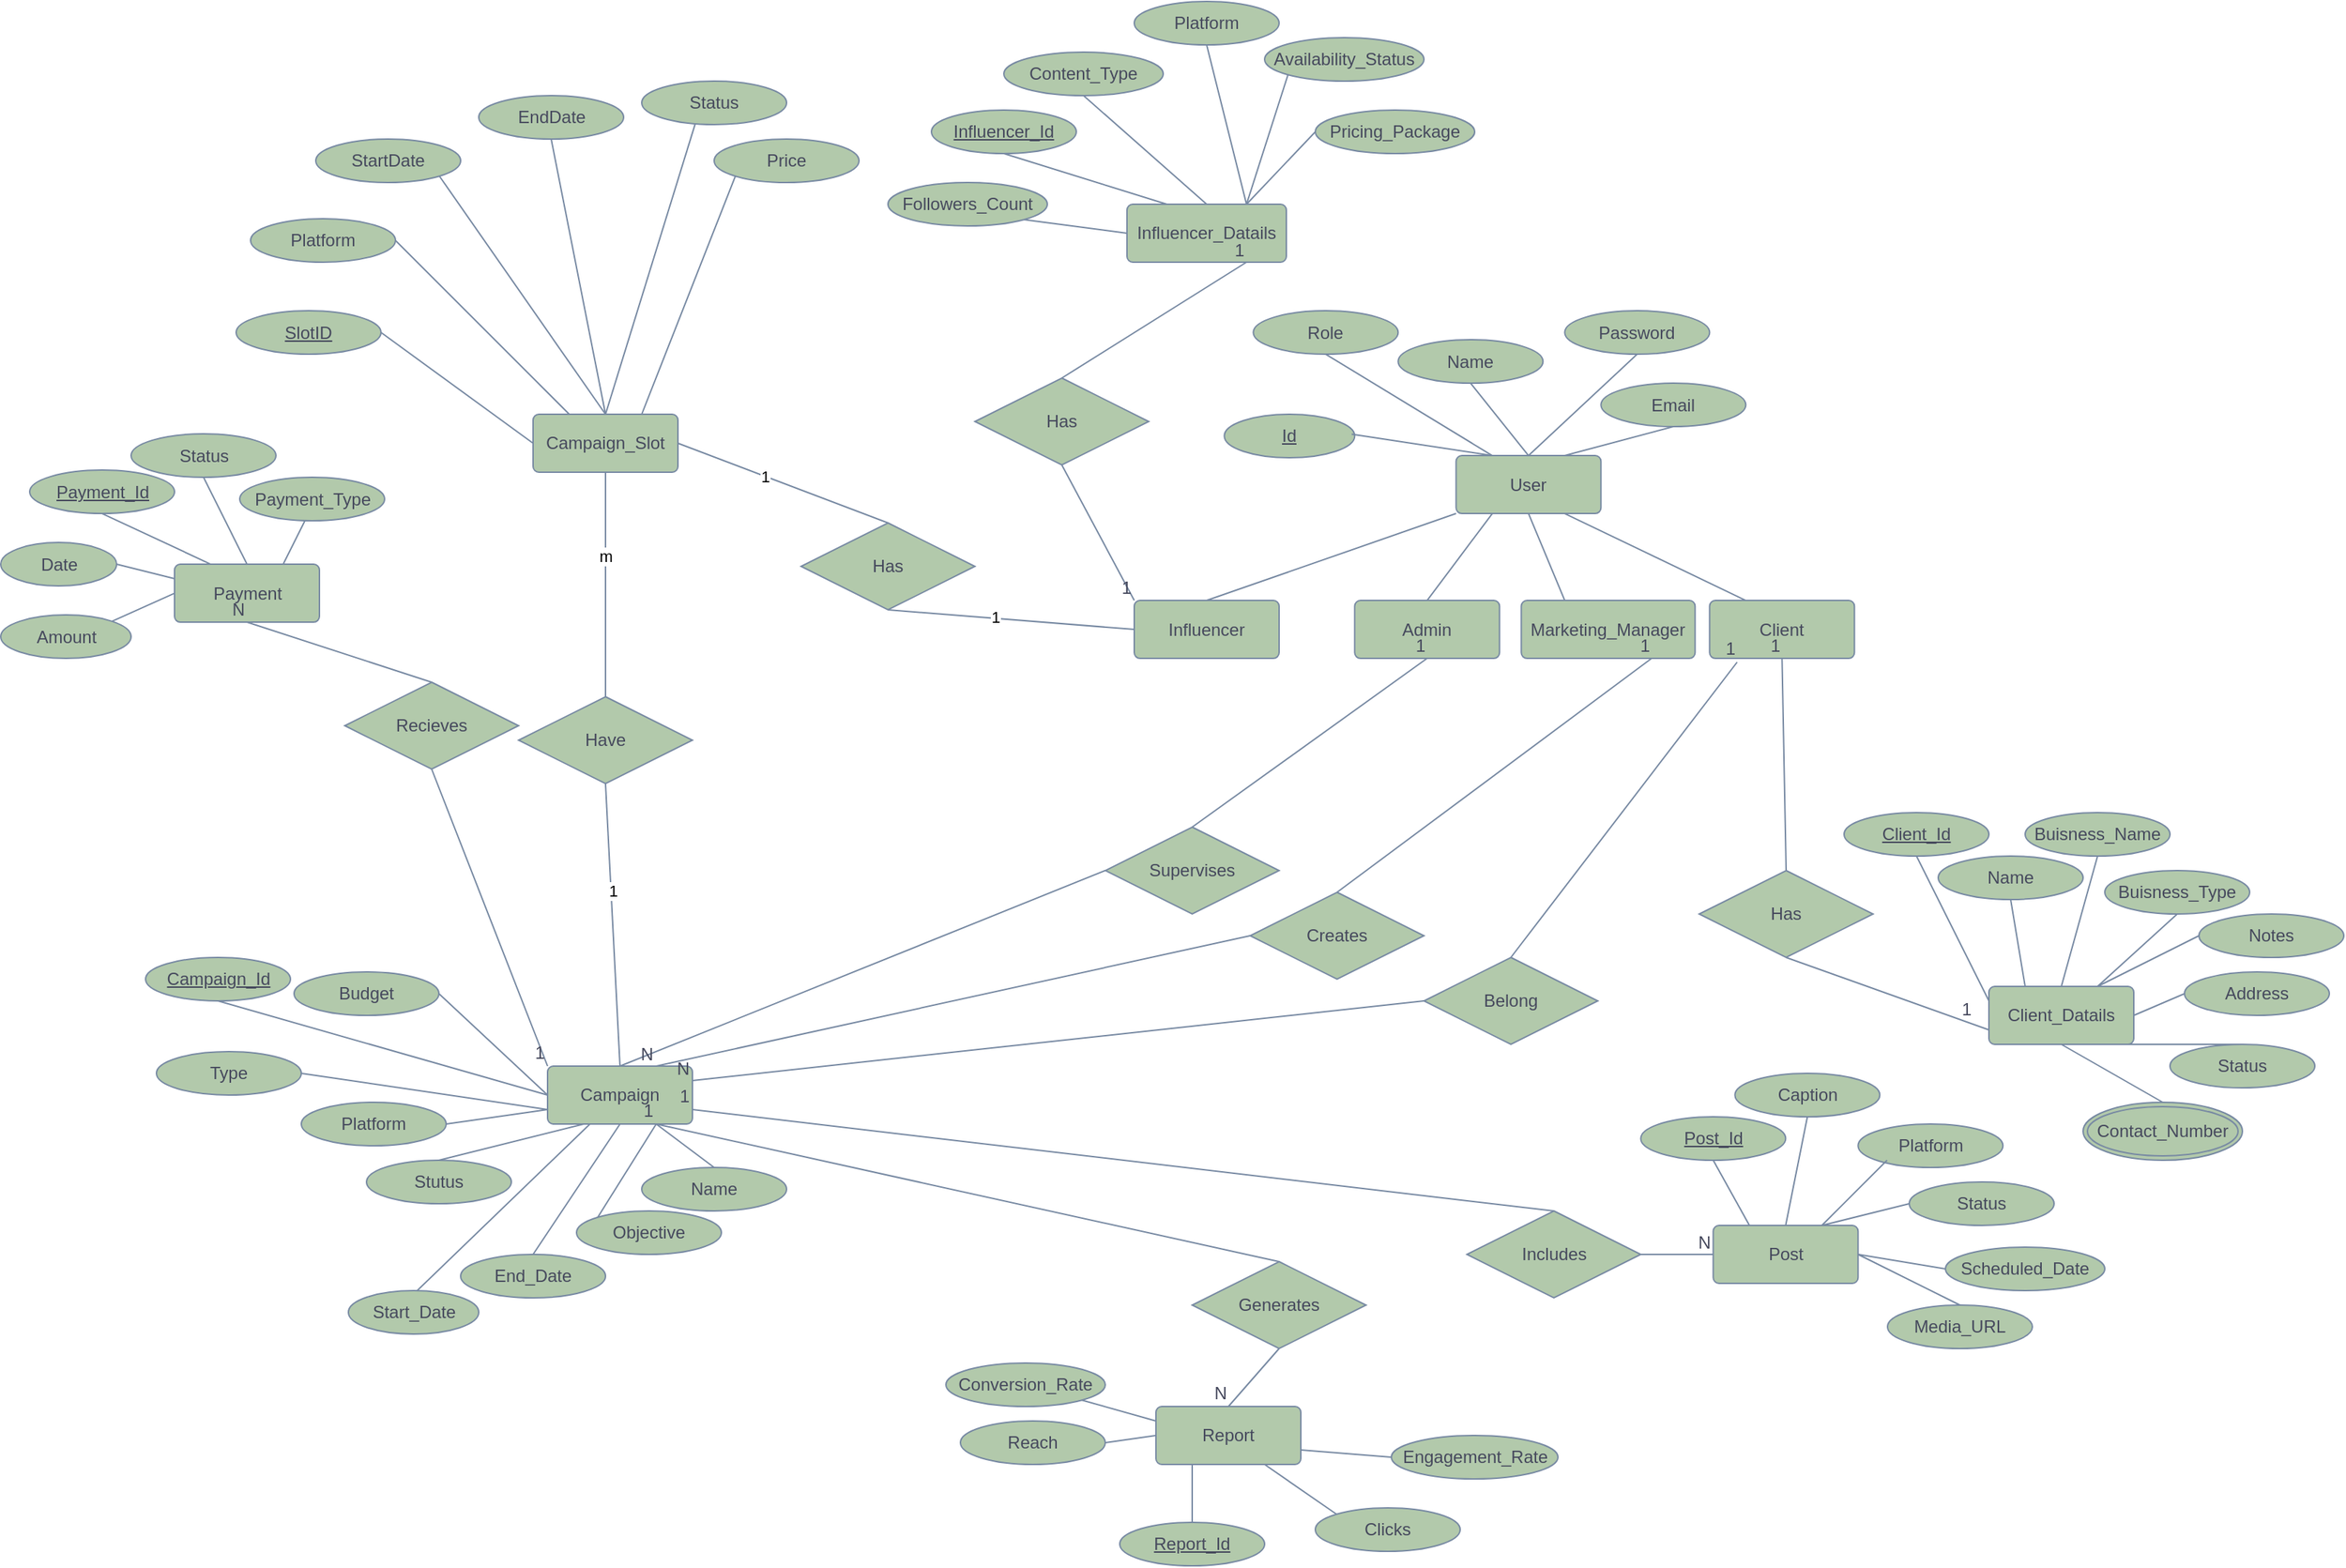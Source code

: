 <mxfile version="27.0.9">
  <diagram name="Page-1" id="WnwAAiK6k-XNT4HfP98O">
    <mxGraphModel dx="1895" dy="1215" grid="1" gridSize="10" guides="1" tooltips="1" connect="1" arrows="1" fold="1" page="1" pageScale="1" pageWidth="850" pageHeight="1100" math="0" shadow="0">
      <root>
        <mxCell id="0" />
        <mxCell id="1" parent="0" />
        <mxCell id="F2shb6BZP4cMJl0DHBAz-1" value="User" style="rounded=1;arcSize=10;whiteSpace=wrap;html=1;align=center;labelBackgroundColor=none;fillColor=#B2C9AB;strokeColor=#788AA3;fontColor=#46495D;" parent="1" vertex="1">
          <mxGeometry x="1012.18" y="313.53" width="100" height="40" as="geometry" />
        </mxCell>
        <mxCell id="F2shb6BZP4cMJl0DHBAz-2" value="Name" style="ellipse;whiteSpace=wrap;html=1;align=center;labelBackgroundColor=none;fillColor=#B2C9AB;strokeColor=#788AA3;fontColor=#46495D;" parent="1" vertex="1">
          <mxGeometry x="972.18" y="233.53" width="100" height="30" as="geometry" />
        </mxCell>
        <mxCell id="F2shb6BZP4cMJl0DHBAz-3" value="Id" style="ellipse;whiteSpace=wrap;html=1;align=center;fontStyle=4;labelBackgroundColor=none;fillColor=#B2C9AB;strokeColor=#788AA3;fontColor=#46495D;" parent="1" vertex="1">
          <mxGeometry x="852.18" y="285" width="90" height="30" as="geometry" />
        </mxCell>
        <mxCell id="F2shb6BZP4cMJl0DHBAz-4" value="Email" style="ellipse;whiteSpace=wrap;html=1;align=center;labelBackgroundColor=none;fillColor=#B2C9AB;strokeColor=#788AA3;fontColor=#46495D;" parent="1" vertex="1">
          <mxGeometry x="1112.18" y="263.53" width="100" height="30" as="geometry" />
        </mxCell>
        <mxCell id="F2shb6BZP4cMJl0DHBAz-5" value="Password" style="ellipse;whiteSpace=wrap;html=1;align=center;labelBackgroundColor=none;fillColor=#B2C9AB;strokeColor=#788AA3;fontColor=#46495D;" parent="1" vertex="1">
          <mxGeometry x="1087.18" y="213.53" width="100" height="30" as="geometry" />
        </mxCell>
        <mxCell id="F2shb6BZP4cMJl0DHBAz-6" value="Role" style="ellipse;whiteSpace=wrap;html=1;align=center;labelBackgroundColor=none;fillColor=#B2C9AB;strokeColor=#788AA3;fontColor=#46495D;" parent="1" vertex="1">
          <mxGeometry x="872.18" y="213.53" width="100" height="30" as="geometry" />
        </mxCell>
        <mxCell id="F2shb6BZP4cMJl0DHBAz-9" value="" style="endArrow=none;html=1;rounded=0;exitX=1;exitY=1;exitDx=0;exitDy=0;entryX=0.25;entryY=0;entryDx=0;entryDy=0;labelBackgroundColor=none;strokeColor=#788AA3;fontColor=default;" parent="1" target="F2shb6BZP4cMJl0DHBAz-1" edge="1">
          <mxGeometry relative="1" as="geometry">
            <mxPoint x="940.115" y="298.751" as="sourcePoint" />
            <mxPoint x="1022.18" y="423.53" as="targetPoint" />
          </mxGeometry>
        </mxCell>
        <mxCell id="F2shb6BZP4cMJl0DHBAz-10" value="" style="endArrow=none;html=1;rounded=0;exitX=0.5;exitY=1;exitDx=0;exitDy=0;entryX=0.5;entryY=0;entryDx=0;entryDy=0;labelBackgroundColor=none;strokeColor=#788AA3;fontColor=default;" parent="1" source="F2shb6BZP4cMJl0DHBAz-2" target="F2shb6BZP4cMJl0DHBAz-1" edge="1">
          <mxGeometry relative="1" as="geometry">
            <mxPoint x="1052.18" y="283.53" as="sourcePoint" />
            <mxPoint x="1212.18" y="283.53" as="targetPoint" />
          </mxGeometry>
        </mxCell>
        <mxCell id="F2shb6BZP4cMJl0DHBAz-12" value="" style="endArrow=none;html=1;rounded=0;exitX=0.5;exitY=1;exitDx=0;exitDy=0;entryX=0.75;entryY=0;entryDx=0;entryDy=0;labelBackgroundColor=none;strokeColor=#788AA3;fontColor=default;" parent="1" source="F2shb6BZP4cMJl0DHBAz-4" target="F2shb6BZP4cMJl0DHBAz-1" edge="1">
          <mxGeometry relative="1" as="geometry">
            <mxPoint x="1092.18" y="293.53" as="sourcePoint" />
            <mxPoint x="1252.18" y="293.53" as="targetPoint" />
          </mxGeometry>
        </mxCell>
        <mxCell id="F2shb6BZP4cMJl0DHBAz-13" value="" style="endArrow=none;html=1;rounded=0;entryX=0.5;entryY=1;entryDx=0;entryDy=0;exitX=0.5;exitY=0;exitDx=0;exitDy=0;labelBackgroundColor=none;strokeColor=#788AA3;fontColor=default;" parent="1" source="F2shb6BZP4cMJl0DHBAz-1" target="F2shb6BZP4cMJl0DHBAz-5" edge="1">
          <mxGeometry relative="1" as="geometry">
            <mxPoint x="1072.18" y="273.53" as="sourcePoint" />
            <mxPoint x="1232.18" y="273.53" as="targetPoint" />
          </mxGeometry>
        </mxCell>
        <mxCell id="F2shb6BZP4cMJl0DHBAz-15" value="" style="endArrow=none;html=1;rounded=0;exitX=0.5;exitY=1;exitDx=0;exitDy=0;entryX=0.25;entryY=0;entryDx=0;entryDy=0;labelBackgroundColor=none;strokeColor=#788AA3;fontColor=default;" parent="1" source="F2shb6BZP4cMJl0DHBAz-6" target="F2shb6BZP4cMJl0DHBAz-1" edge="1">
          <mxGeometry relative="1" as="geometry">
            <mxPoint x="922.18" y="263.53" as="sourcePoint" />
            <mxPoint x="1082.18" y="263.53" as="targetPoint" />
          </mxGeometry>
        </mxCell>
        <mxCell id="F2shb6BZP4cMJl0DHBAz-16" value="Client_Datails" style="rounded=1;arcSize=10;whiteSpace=wrap;html=1;align=center;labelBackgroundColor=none;fillColor=#B2C9AB;strokeColor=#788AA3;fontColor=#46495D;" parent="1" vertex="1">
          <mxGeometry x="1380" y="680" width="100" height="40" as="geometry" />
        </mxCell>
        <mxCell id="F2shb6BZP4cMJl0DHBAz-24" value="Buisness_Type" style="ellipse;whiteSpace=wrap;html=1;align=center;labelBackgroundColor=none;fillColor=#B2C9AB;strokeColor=#788AA3;fontColor=#46495D;" parent="1" vertex="1">
          <mxGeometry x="1460" y="600" width="100" height="30" as="geometry" />
        </mxCell>
        <mxCell id="F2shb6BZP4cMJl0DHBAz-25" value="Buisness_Name" style="ellipse;whiteSpace=wrap;html=1;align=center;labelBackgroundColor=none;fillColor=#B2C9AB;strokeColor=#788AA3;fontColor=#46495D;" parent="1" vertex="1">
          <mxGeometry x="1405" y="560" width="100" height="30" as="geometry" />
        </mxCell>
        <mxCell id="F2shb6BZP4cMJl0DHBAz-26" value="Name" style="ellipse;whiteSpace=wrap;html=1;align=center;labelBackgroundColor=none;fillColor=#B2C9AB;strokeColor=#788AA3;fontColor=#46495D;" parent="1" vertex="1">
          <mxGeometry x="1345" y="590" width="100" height="30" as="geometry" />
        </mxCell>
        <mxCell id="F2shb6BZP4cMJl0DHBAz-28" value="Address" style="ellipse;whiteSpace=wrap;html=1;align=center;labelBackgroundColor=none;fillColor=#B2C9AB;strokeColor=#788AA3;fontColor=#46495D;" parent="1" vertex="1">
          <mxGeometry x="1515" y="670" width="100" height="30" as="geometry" />
        </mxCell>
        <mxCell id="F2shb6BZP4cMJl0DHBAz-31" value="Client_Id" style="ellipse;whiteSpace=wrap;html=1;align=center;fontStyle=4;labelBackgroundColor=none;fillColor=#B2C9AB;strokeColor=#788AA3;fontColor=#46495D;" parent="1" vertex="1">
          <mxGeometry x="1280" y="560" width="100" height="30" as="geometry" />
        </mxCell>
        <mxCell id="F2shb6BZP4cMJl0DHBAz-32" value="Contact_Number" style="ellipse;shape=doubleEllipse;margin=3;whiteSpace=wrap;html=1;align=center;labelBackgroundColor=none;fillColor=#B2C9AB;strokeColor=#788AA3;fontColor=#46495D;" parent="1" vertex="1">
          <mxGeometry x="1445" y="760" width="110" height="40" as="geometry" />
        </mxCell>
        <mxCell id="F2shb6BZP4cMJl0DHBAz-33" value="Status" style="ellipse;whiteSpace=wrap;html=1;align=center;labelBackgroundColor=none;fillColor=#B2C9AB;strokeColor=#788AA3;fontColor=#46495D;" parent="1" vertex="1">
          <mxGeometry x="1505" y="720" width="100" height="30" as="geometry" />
        </mxCell>
        <mxCell id="F2shb6BZP4cMJl0DHBAz-34" value="Notes" style="ellipse;whiteSpace=wrap;html=1;align=center;labelBackgroundColor=none;fillColor=#B2C9AB;strokeColor=#788AA3;fontColor=#46495D;" parent="1" vertex="1">
          <mxGeometry x="1525" y="630" width="100" height="30" as="geometry" />
        </mxCell>
        <mxCell id="F2shb6BZP4cMJl0DHBAz-35" value="" style="endArrow=none;html=1;rounded=0;exitX=0.5;exitY=1;exitDx=0;exitDy=0;entryX=0;entryY=0.25;entryDx=0;entryDy=0;labelBackgroundColor=none;strokeColor=#788AA3;fontColor=default;" parent="1" source="F2shb6BZP4cMJl0DHBAz-31" target="F2shb6BZP4cMJl0DHBAz-16" edge="1">
          <mxGeometry relative="1" as="geometry">
            <mxPoint x="1320" y="680" as="sourcePoint" />
            <mxPoint x="1380" y="680" as="targetPoint" />
            <Array as="points">
              <mxPoint x="1355" y="640" />
            </Array>
          </mxGeometry>
        </mxCell>
        <mxCell id="F2shb6BZP4cMJl0DHBAz-36" value="" style="endArrow=none;html=1;rounded=0;exitX=0.5;exitY=1;exitDx=0;exitDy=0;entryX=0.25;entryY=0;entryDx=0;entryDy=0;labelBackgroundColor=none;strokeColor=#788AA3;fontColor=default;" parent="1" source="F2shb6BZP4cMJl0DHBAz-26" target="F2shb6BZP4cMJl0DHBAz-16" edge="1">
          <mxGeometry relative="1" as="geometry">
            <mxPoint x="1390" y="640" as="sourcePoint" />
            <mxPoint x="1550" y="640" as="targetPoint" />
          </mxGeometry>
        </mxCell>
        <mxCell id="F2shb6BZP4cMJl0DHBAz-37" value="" style="endArrow=none;html=1;rounded=0;entryX=0.5;entryY=1;entryDx=0;entryDy=0;exitX=0.5;exitY=0;exitDx=0;exitDy=0;labelBackgroundColor=none;strokeColor=#788AA3;fontColor=default;" parent="1" source="F2shb6BZP4cMJl0DHBAz-16" target="F2shb6BZP4cMJl0DHBAz-25" edge="1">
          <mxGeometry relative="1" as="geometry">
            <mxPoint x="1440" y="670" as="sourcePoint" />
            <mxPoint x="1600" y="670" as="targetPoint" />
          </mxGeometry>
        </mxCell>
        <mxCell id="F2shb6BZP4cMJl0DHBAz-38" value="" style="endArrow=none;html=1;rounded=0;exitX=0.5;exitY=1;exitDx=0;exitDy=0;entryX=0.75;entryY=0;entryDx=0;entryDy=0;labelBackgroundColor=none;strokeColor=#788AA3;fontColor=default;" parent="1" source="F2shb6BZP4cMJl0DHBAz-24" target="F2shb6BZP4cMJl0DHBAz-16" edge="1">
          <mxGeometry relative="1" as="geometry">
            <mxPoint x="1470" y="660" as="sourcePoint" />
            <mxPoint x="1630" y="660" as="targetPoint" />
          </mxGeometry>
        </mxCell>
        <mxCell id="F2shb6BZP4cMJl0DHBAz-39" value="" style="endArrow=none;html=1;rounded=0;exitX=0.5;exitY=0;exitDx=0;exitDy=0;entryX=0.5;entryY=1;entryDx=0;entryDy=0;labelBackgroundColor=none;strokeColor=#788AA3;fontColor=default;" parent="1" source="F2shb6BZP4cMJl0DHBAz-32" target="F2shb6BZP4cMJl0DHBAz-16" edge="1">
          <mxGeometry relative="1" as="geometry">
            <mxPoint x="1320" y="710" as="sourcePoint" />
            <mxPoint x="1410" y="720" as="targetPoint" />
          </mxGeometry>
        </mxCell>
        <mxCell id="F2shb6BZP4cMJl0DHBAz-40" style="edgeStyle=orthogonalEdgeStyle;rounded=0;orthogonalLoop=1;jettySize=auto;html=1;exitX=0.5;exitY=1;exitDx=0;exitDy=0;labelBackgroundColor=none;strokeColor=#788AA3;fontColor=default;" parent="1" source="F2shb6BZP4cMJl0DHBAz-28" target="F2shb6BZP4cMJl0DHBAz-28" edge="1">
          <mxGeometry relative="1" as="geometry" />
        </mxCell>
        <mxCell id="F2shb6BZP4cMJl0DHBAz-42" value="" style="endArrow=none;html=1;rounded=0;exitX=0.5;exitY=0;exitDx=0;exitDy=0;entryX=0.75;entryY=1;entryDx=0;entryDy=0;labelBackgroundColor=none;strokeColor=#788AA3;fontColor=default;" parent="1" source="F2shb6BZP4cMJl0DHBAz-33" target="F2shb6BZP4cMJl0DHBAz-16" edge="1">
          <mxGeometry relative="1" as="geometry">
            <mxPoint x="1510" y="750" as="sourcePoint" />
            <mxPoint x="1670" y="750" as="targetPoint" />
          </mxGeometry>
        </mxCell>
        <mxCell id="F2shb6BZP4cMJl0DHBAz-44" value="Influencer_Datails" style="rounded=1;arcSize=10;whiteSpace=wrap;html=1;align=center;labelBackgroundColor=none;fillColor=#B2C9AB;strokeColor=#788AA3;fontColor=#46495D;" parent="1" vertex="1">
          <mxGeometry x="785" y="140" width="110" height="40" as="geometry" />
        </mxCell>
        <mxCell id="F2shb6BZP4cMJl0DHBAz-47" value="Content_Type" style="ellipse;whiteSpace=wrap;html=1;align=center;labelBackgroundColor=none;fillColor=#B2C9AB;strokeColor=#788AA3;fontColor=#46495D;" parent="1" vertex="1">
          <mxGeometry x="700" y="35" width="110" height="30" as="geometry" />
        </mxCell>
        <mxCell id="F2shb6BZP4cMJl0DHBAz-48" value="Platform" style="ellipse;whiteSpace=wrap;html=1;align=center;labelBackgroundColor=none;fillColor=#B2C9AB;strokeColor=#788AA3;fontColor=#46495D;" parent="1" vertex="1">
          <mxGeometry x="790" width="100" height="30" as="geometry" />
        </mxCell>
        <mxCell id="F2shb6BZP4cMJl0DHBAz-49" value="Availability_Status" style="ellipse;whiteSpace=wrap;html=1;align=center;labelBackgroundColor=none;fillColor=#B2C9AB;strokeColor=#788AA3;fontColor=#46495D;" parent="1" vertex="1">
          <mxGeometry x="880" y="25" width="110" height="30" as="geometry" />
        </mxCell>
        <mxCell id="F2shb6BZP4cMJl0DHBAz-50" value="Pricing_Package" style="ellipse;whiteSpace=wrap;html=1;align=center;labelBackgroundColor=none;fillColor=#B2C9AB;strokeColor=#788AA3;fontColor=#46495D;" parent="1" vertex="1">
          <mxGeometry x="915" y="75" width="110" height="30" as="geometry" />
        </mxCell>
        <mxCell id="F2shb6BZP4cMJl0DHBAz-51" value="Platform" style="ellipse;whiteSpace=wrap;html=1;align=center;labelBackgroundColor=none;fillColor=#B2C9AB;strokeColor=#788AA3;fontColor=#46495D;" parent="1" vertex="1">
          <mxGeometry x="215" y="760" width="100" height="30" as="geometry" />
        </mxCell>
        <mxCell id="F2shb6BZP4cMJl0DHBAz-52" value="Objective" style="ellipse;whiteSpace=wrap;html=1;align=center;direction=west;labelBackgroundColor=none;fillColor=#B2C9AB;strokeColor=#788AA3;fontColor=#46495D;" parent="1" vertex="1">
          <mxGeometry x="405" y="835" width="100" height="30" as="geometry" />
        </mxCell>
        <mxCell id="F2shb6BZP4cMJl0DHBAz-53" value="Followers_Count" style="ellipse;whiteSpace=wrap;html=1;align=center;labelBackgroundColor=none;fillColor=#B2C9AB;strokeColor=#788AA3;fontColor=#46495D;" parent="1" vertex="1">
          <mxGeometry x="620" y="125" width="110" height="30" as="geometry" />
        </mxCell>
        <mxCell id="F2shb6BZP4cMJl0DHBAz-54" value="Influencer_Id" style="ellipse;whiteSpace=wrap;html=1;align=center;fontStyle=4;labelBackgroundColor=none;fillColor=#B2C9AB;strokeColor=#788AA3;fontColor=#46495D;" parent="1" vertex="1">
          <mxGeometry x="650" y="75" width="100" height="30" as="geometry" />
        </mxCell>
        <mxCell id="F2shb6BZP4cMJl0DHBAz-56" value="" style="endArrow=none;html=1;rounded=0;exitX=0.5;exitY=1;exitDx=0;exitDy=0;entryX=0.25;entryY=0;entryDx=0;entryDy=0;labelBackgroundColor=none;strokeColor=#788AA3;fontColor=default;" parent="1" source="F2shb6BZP4cMJl0DHBAz-54" target="F2shb6BZP4cMJl0DHBAz-44" edge="1">
          <mxGeometry relative="1" as="geometry">
            <mxPoint x="710" y="115" as="sourcePoint" />
            <mxPoint x="870" y="115" as="targetPoint" />
          </mxGeometry>
        </mxCell>
        <mxCell id="F2shb6BZP4cMJl0DHBAz-58" value="" style="endArrow=none;html=1;rounded=0;exitX=0.5;exitY=1;exitDx=0;exitDy=0;entryX=0.5;entryY=0;entryDx=0;entryDy=0;labelBackgroundColor=none;strokeColor=#788AA3;fontColor=default;" parent="1" source="F2shb6BZP4cMJl0DHBAz-47" target="F2shb6BZP4cMJl0DHBAz-44" edge="1">
          <mxGeometry relative="1" as="geometry">
            <mxPoint x="770" y="105" as="sourcePoint" />
            <mxPoint x="930" y="105" as="targetPoint" />
          </mxGeometry>
        </mxCell>
        <mxCell id="F2shb6BZP4cMJl0DHBAz-60" value="" style="endArrow=none;html=1;rounded=0;exitX=0.5;exitY=1;exitDx=0;exitDy=0;entryX=0.75;entryY=0;entryDx=0;entryDy=0;labelBackgroundColor=none;strokeColor=#788AA3;fontColor=default;" parent="1" source="F2shb6BZP4cMJl0DHBAz-48" target="F2shb6BZP4cMJl0DHBAz-44" edge="1">
          <mxGeometry relative="1" as="geometry">
            <mxPoint x="820" y="135" as="sourcePoint" />
            <mxPoint x="980" y="135" as="targetPoint" />
          </mxGeometry>
        </mxCell>
        <mxCell id="F2shb6BZP4cMJl0DHBAz-61" value="" style="endArrow=none;html=1;rounded=0;exitX=1;exitY=1;exitDx=0;exitDy=0;entryX=0;entryY=0.5;entryDx=0;entryDy=0;labelBackgroundColor=none;strokeColor=#788AA3;fontColor=default;" parent="1" source="F2shb6BZP4cMJl0DHBAz-53" target="F2shb6BZP4cMJl0DHBAz-44" edge="1">
          <mxGeometry relative="1" as="geometry">
            <mxPoint x="670" y="150" as="sourcePoint" />
            <mxPoint x="860" y="185" as="targetPoint" />
          </mxGeometry>
        </mxCell>
        <mxCell id="F2shb6BZP4cMJl0DHBAz-65" value="Caption" style="ellipse;whiteSpace=wrap;html=1;align=center;labelBackgroundColor=none;fillColor=#B2C9AB;strokeColor=#788AA3;fontColor=#46495D;" parent="1" vertex="1">
          <mxGeometry x="1204.68" y="740" width="100" height="30" as="geometry" />
        </mxCell>
        <mxCell id="F2shb6BZP4cMJl0DHBAz-67" value="Start_Date" style="ellipse;whiteSpace=wrap;html=1;align=center;labelBackgroundColor=none;fillColor=#B2C9AB;strokeColor=#788AA3;fontColor=#46495D;" parent="1" vertex="1">
          <mxGeometry x="247.5" y="890" width="90" height="30" as="geometry" />
        </mxCell>
        <mxCell id="F2shb6BZP4cMJl0DHBAz-68" value="Name" style="ellipse;whiteSpace=wrap;html=1;align=center;labelBackgroundColor=none;fillColor=#B2C9AB;strokeColor=#788AA3;fontColor=#46495D;" parent="1" vertex="1">
          <mxGeometry x="450" y="805" width="100" height="30" as="geometry" />
        </mxCell>
        <mxCell id="F2shb6BZP4cMJl0DHBAz-69" value="Campaign" style="rounded=1;arcSize=10;whiteSpace=wrap;html=1;align=center;labelBackgroundColor=none;fillColor=#B2C9AB;strokeColor=#788AA3;fontColor=#46495D;" parent="1" vertex="1">
          <mxGeometry x="385" y="735" width="100" height="40" as="geometry" />
        </mxCell>
        <mxCell id="F2shb6BZP4cMJl0DHBAz-70" value="Campaign_Id" style="ellipse;whiteSpace=wrap;html=1;align=center;fontStyle=4;labelBackgroundColor=none;fillColor=#B2C9AB;strokeColor=#788AA3;fontColor=#46495D;" parent="1" vertex="1">
          <mxGeometry x="107.5" y="660" width="100" height="30" as="geometry" />
        </mxCell>
        <mxCell id="F2shb6BZP4cMJl0DHBAz-72" value="Budget" style="ellipse;whiteSpace=wrap;html=1;align=center;labelBackgroundColor=none;fillColor=#B2C9AB;strokeColor=#788AA3;fontColor=#46495D;" parent="1" vertex="1">
          <mxGeometry x="210" y="670" width="100" height="30" as="geometry" />
        </mxCell>
        <mxCell id="F2shb6BZP4cMJl0DHBAz-73" value="End_Date" style="ellipse;whiteSpace=wrap;html=1;align=center;labelBackgroundColor=none;fillColor=#B2C9AB;strokeColor=#788AA3;fontColor=#46495D;" parent="1" vertex="1">
          <mxGeometry x="325" y="865" width="100" height="30" as="geometry" />
        </mxCell>
        <mxCell id="F2shb6BZP4cMJl0DHBAz-75" value="Stutus" style="ellipse;whiteSpace=wrap;html=1;align=center;labelBackgroundColor=none;fillColor=#B2C9AB;strokeColor=#788AA3;fontColor=#46495D;" parent="1" vertex="1">
          <mxGeometry x="260" y="800" width="100" height="30" as="geometry" />
        </mxCell>
        <mxCell id="F2shb6BZP4cMJl0DHBAz-76" value="Type" style="ellipse;whiteSpace=wrap;html=1;align=center;labelBackgroundColor=none;fillColor=#B2C9AB;strokeColor=#788AA3;fontColor=#46495D;" parent="1" vertex="1">
          <mxGeometry x="115" y="725" width="100" height="30" as="geometry" />
        </mxCell>
        <mxCell id="F2shb6BZP4cMJl0DHBAz-80" value="" style="endArrow=none;html=1;rounded=0;exitX=1;exitY=0.5;exitDx=0;exitDy=0;entryX=0;entryY=0.5;entryDx=0;entryDy=0;labelBackgroundColor=none;strokeColor=#788AA3;fontColor=default;" parent="1" source="F2shb6BZP4cMJl0DHBAz-72" target="F2shb6BZP4cMJl0DHBAz-69" edge="1">
          <mxGeometry relative="1" as="geometry">
            <mxPoint x="285" y="780" as="sourcePoint" />
            <mxPoint x="445" y="780" as="targetPoint" />
          </mxGeometry>
        </mxCell>
        <mxCell id="F2shb6BZP4cMJl0DHBAz-81" value="" style="endArrow=none;html=1;rounded=0;exitX=1;exitY=0.5;exitDx=0;exitDy=0;entryX=0;entryY=0.75;entryDx=0;entryDy=0;labelBackgroundColor=none;strokeColor=#788AA3;fontColor=default;" parent="1" source="F2shb6BZP4cMJl0DHBAz-76" target="F2shb6BZP4cMJl0DHBAz-69" edge="1">
          <mxGeometry relative="1" as="geometry">
            <mxPoint x="355" y="790" as="sourcePoint" />
            <mxPoint x="515" y="790" as="targetPoint" />
          </mxGeometry>
        </mxCell>
        <mxCell id="F2shb6BZP4cMJl0DHBAz-83" value="" style="endArrow=none;html=1;rounded=0;entryX=0.25;entryY=1;entryDx=0;entryDy=0;exitX=0.5;exitY=0;exitDx=0;exitDy=0;labelBackgroundColor=none;strokeColor=#788AA3;fontColor=default;" parent="1" source="F2shb6BZP4cMJl0DHBAz-75" target="F2shb6BZP4cMJl0DHBAz-69" edge="1">
          <mxGeometry relative="1" as="geometry">
            <mxPoint x="255" y="860" as="sourcePoint" />
            <mxPoint x="415" y="860" as="targetPoint" />
          </mxGeometry>
        </mxCell>
        <mxCell id="F2shb6BZP4cMJl0DHBAz-85" value="" style="endArrow=none;html=1;rounded=0;exitX=0.5;exitY=1;exitDx=0;exitDy=0;entryX=0.5;entryY=0;entryDx=0;entryDy=0;labelBackgroundColor=none;strokeColor=#788AA3;fontColor=default;" parent="1" source="F2shb6BZP4cMJl0DHBAz-69" target="F2shb6BZP4cMJl0DHBAz-73" edge="1">
          <mxGeometry relative="1" as="geometry">
            <mxPoint x="445" y="790" as="sourcePoint" />
            <mxPoint x="605" y="790" as="targetPoint" />
          </mxGeometry>
        </mxCell>
        <mxCell id="F2shb6BZP4cMJl0DHBAz-86" value="Engagement_Rate" style="ellipse;whiteSpace=wrap;html=1;align=center;labelBackgroundColor=none;fillColor=#B2C9AB;strokeColor=#788AA3;fontColor=#46495D;" parent="1" vertex="1">
          <mxGeometry x="967.5" y="990" width="115" height="30" as="geometry" />
        </mxCell>
        <mxCell id="F2shb6BZP4cMJl0DHBAz-87" value="Payment_Type" style="ellipse;whiteSpace=wrap;html=1;align=center;labelBackgroundColor=none;fillColor=#B2C9AB;strokeColor=#788AA3;fontColor=#46495D;" parent="1" vertex="1">
          <mxGeometry x="172.5" y="328.53" width="100" height="30" as="geometry" />
        </mxCell>
        <mxCell id="F2shb6BZP4cMJl0DHBAz-88" value="Status" style="ellipse;whiteSpace=wrap;html=1;align=center;labelBackgroundColor=none;fillColor=#B2C9AB;strokeColor=#788AA3;fontColor=#46495D;" parent="1" vertex="1">
          <mxGeometry x="1325" y="815" width="100" height="30" as="geometry" />
        </mxCell>
        <mxCell id="F2shb6BZP4cMJl0DHBAz-89" value="Platform" style="ellipse;whiteSpace=wrap;html=1;align=center;labelBackgroundColor=none;fillColor=#B2C9AB;strokeColor=#788AA3;fontColor=#46495D;" parent="1" vertex="1">
          <mxGeometry x="1289.68" y="775" width="100" height="30" as="geometry" />
        </mxCell>
        <mxCell id="F2shb6BZP4cMJl0DHBAz-90" value="Scheduled_Date" style="ellipse;whiteSpace=wrap;html=1;align=center;labelBackgroundColor=none;fillColor=#B2C9AB;strokeColor=#788AA3;fontColor=#46495D;" parent="1" vertex="1">
          <mxGeometry x="1350" y="860" width="110" height="30" as="geometry" />
        </mxCell>
        <mxCell id="F2shb6BZP4cMJl0DHBAz-91" value="Media_URL" style="ellipse;whiteSpace=wrap;html=1;align=center;labelBackgroundColor=none;fillColor=#B2C9AB;strokeColor=#788AA3;fontColor=#46495D;" parent="1" vertex="1">
          <mxGeometry x="1310" y="900" width="100" height="30" as="geometry" />
        </mxCell>
        <mxCell id="F2shb6BZP4cMJl0DHBAz-92" value="Post" style="rounded=1;arcSize=10;whiteSpace=wrap;html=1;align=center;labelBackgroundColor=none;fillColor=#B2C9AB;strokeColor=#788AA3;fontColor=#46495D;" parent="1" vertex="1">
          <mxGeometry x="1189.68" y="845" width="100" height="40" as="geometry" />
        </mxCell>
        <mxCell id="F2shb6BZP4cMJl0DHBAz-93" value="Post_Id" style="ellipse;whiteSpace=wrap;html=1;align=center;fontStyle=4;labelBackgroundColor=none;fillColor=#B2C9AB;strokeColor=#788AA3;fontColor=#46495D;" parent="1" vertex="1">
          <mxGeometry x="1139.68" y="770" width="100" height="30" as="geometry" />
        </mxCell>
        <mxCell id="F2shb6BZP4cMJl0DHBAz-94" value="" style="endArrow=none;html=1;rounded=0;exitX=0.5;exitY=1;exitDx=0;exitDy=0;entryX=0.25;entryY=0;entryDx=0;entryDy=0;labelBackgroundColor=none;strokeColor=#788AA3;fontColor=default;" parent="1" source="F2shb6BZP4cMJl0DHBAz-93" target="F2shb6BZP4cMJl0DHBAz-92" edge="1">
          <mxGeometry relative="1" as="geometry">
            <mxPoint x="1169.68" y="830" as="sourcePoint" />
            <mxPoint x="1329.68" y="830" as="targetPoint" />
          </mxGeometry>
        </mxCell>
        <mxCell id="F2shb6BZP4cMJl0DHBAz-95" value="" style="endArrow=none;html=1;rounded=0;exitX=0.5;exitY=1;exitDx=0;exitDy=0;entryX=0.5;entryY=0;entryDx=0;entryDy=0;labelBackgroundColor=none;strokeColor=#788AA3;fontColor=default;" parent="1" source="F2shb6BZP4cMJl0DHBAz-65" target="F2shb6BZP4cMJl0DHBAz-92" edge="1">
          <mxGeometry relative="1" as="geometry">
            <mxPoint x="1289.68" y="810" as="sourcePoint" />
            <mxPoint x="1449.68" y="810" as="targetPoint" />
          </mxGeometry>
        </mxCell>
        <mxCell id="F2shb6BZP4cMJl0DHBAz-97" value="" style="endArrow=none;html=1;rounded=0;exitX=0.5;exitY=1;exitDx=0;exitDy=0;entryX=0.75;entryY=0;entryDx=0;entryDy=0;labelBackgroundColor=none;strokeColor=#788AA3;fontColor=default;" parent="1" target="F2shb6BZP4cMJl0DHBAz-92" edge="1">
          <mxGeometry relative="1" as="geometry">
            <mxPoint x="1309.68" y="800" as="sourcePoint" />
            <mxPoint x="1479.68" y="840" as="targetPoint" />
          </mxGeometry>
        </mxCell>
        <mxCell id="F2shb6BZP4cMJl0DHBAz-100" value="Amount" style="ellipse;whiteSpace=wrap;html=1;align=center;labelBackgroundColor=none;fillColor=#B2C9AB;strokeColor=#788AA3;fontColor=#46495D;" parent="1" vertex="1">
          <mxGeometry x="7.5" y="423.53" width="90" height="30" as="geometry" />
        </mxCell>
        <mxCell id="F2shb6BZP4cMJl0DHBAz-102" value="Reach" style="ellipse;whiteSpace=wrap;html=1;align=center;labelBackgroundColor=none;fillColor=#B2C9AB;strokeColor=#788AA3;fontColor=#46495D;" parent="1" vertex="1">
          <mxGeometry x="670" y="980" width="100" height="30" as="geometry" />
        </mxCell>
        <mxCell id="F2shb6BZP4cMJl0DHBAz-103" value="Date" style="ellipse;whiteSpace=wrap;html=1;align=center;labelBackgroundColor=none;fillColor=#B2C9AB;strokeColor=#788AA3;fontColor=#46495D;" parent="1" vertex="1">
          <mxGeometry x="7.5" y="373.53" width="80" height="30" as="geometry" />
        </mxCell>
        <mxCell id="F2shb6BZP4cMJl0DHBAz-119" value="Payment" style="rounded=1;arcSize=10;whiteSpace=wrap;html=1;align=center;labelBackgroundColor=none;fillColor=#B2C9AB;strokeColor=#788AA3;fontColor=#46495D;" parent="1" vertex="1">
          <mxGeometry x="127.5" y="388.53" width="100" height="40" as="geometry" />
        </mxCell>
        <mxCell id="F2shb6BZP4cMJl0DHBAz-121" value="Payment_Id" style="ellipse;whiteSpace=wrap;html=1;align=center;fontStyle=4;labelBackgroundColor=none;fillColor=#B2C9AB;strokeColor=#788AA3;fontColor=#46495D;" parent="1" vertex="1">
          <mxGeometry x="27.5" y="323.53" width="100" height="30" as="geometry" />
        </mxCell>
        <mxCell id="F2shb6BZP4cMJl0DHBAz-126" value="Conversion_Rate" style="ellipse;whiteSpace=wrap;html=1;align=center;labelBackgroundColor=none;fillColor=#B2C9AB;strokeColor=#788AA3;fontColor=#46495D;" parent="1" vertex="1">
          <mxGeometry x="660" y="940" width="110" height="30" as="geometry" />
        </mxCell>
        <mxCell id="F2shb6BZP4cMJl0DHBAz-127" value="Clicks" style="ellipse;whiteSpace=wrap;html=1;align=center;labelBackgroundColor=none;fillColor=#B2C9AB;strokeColor=#788AA3;fontColor=#46495D;" parent="1" vertex="1">
          <mxGeometry x="915" y="1040" width="100" height="30" as="geometry" />
        </mxCell>
        <mxCell id="F2shb6BZP4cMJl0DHBAz-129" value="Status" style="ellipse;whiteSpace=wrap;html=1;align=center;labelBackgroundColor=none;fillColor=#B2C9AB;strokeColor=#788AA3;fontColor=#46495D;" parent="1" vertex="1">
          <mxGeometry x="97.5" y="298.53" width="100" height="30" as="geometry" />
        </mxCell>
        <mxCell id="F2shb6BZP4cMJl0DHBAz-130" value="" style="endArrow=none;html=1;rounded=0;exitX=0.5;exitY=1;exitDx=0;exitDy=0;entryX=0.25;entryY=0;entryDx=0;entryDy=0;labelBackgroundColor=none;strokeColor=#788AA3;fontColor=default;" parent="1" source="F2shb6BZP4cMJl0DHBAz-121" target="F2shb6BZP4cMJl0DHBAz-119" edge="1">
          <mxGeometry relative="1" as="geometry">
            <mxPoint x="77.5" y="363.53" as="sourcePoint" />
            <mxPoint x="237.5" y="363.53" as="targetPoint" />
          </mxGeometry>
        </mxCell>
        <mxCell id="F2shb6BZP4cMJl0DHBAz-132" value="" style="endArrow=none;html=1;rounded=0;exitX=0.5;exitY=1;exitDx=0;exitDy=0;entryX=0.5;entryY=0;entryDx=0;entryDy=0;labelBackgroundColor=none;strokeColor=#788AA3;fontColor=default;" parent="1" source="F2shb6BZP4cMJl0DHBAz-129" target="F2shb6BZP4cMJl0DHBAz-119" edge="1">
          <mxGeometry relative="1" as="geometry">
            <mxPoint x="177.5" y="353.53" as="sourcePoint" />
            <mxPoint x="337.5" y="353.53" as="targetPoint" />
          </mxGeometry>
        </mxCell>
        <mxCell id="F2shb6BZP4cMJl0DHBAz-133" value="" style="endArrow=none;html=1;rounded=0;exitX=0.5;exitY=1;exitDx=0;exitDy=0;entryX=0.75;entryY=0;entryDx=0;entryDy=0;labelBackgroundColor=none;strokeColor=#788AA3;fontColor=default;" parent="1" target="F2shb6BZP4cMJl0DHBAz-119" edge="1">
          <mxGeometry relative="1" as="geometry">
            <mxPoint x="217.5" y="358.53" as="sourcePoint" />
            <mxPoint x="407.5" y="383.53" as="targetPoint" />
          </mxGeometry>
        </mxCell>
        <mxCell id="F2shb6BZP4cMJl0DHBAz-134" value="" style="endArrow=none;html=1;rounded=0;exitX=1;exitY=0.5;exitDx=0;exitDy=0;entryX=0;entryY=0.25;entryDx=0;entryDy=0;labelBackgroundColor=none;strokeColor=#788AA3;fontColor=default;" parent="1" source="F2shb6BZP4cMJl0DHBAz-103" target="F2shb6BZP4cMJl0DHBAz-119" edge="1">
          <mxGeometry relative="1" as="geometry">
            <mxPoint x="87.5" y="413.53" as="sourcePoint" />
            <mxPoint x="247.5" y="413.53" as="targetPoint" />
          </mxGeometry>
        </mxCell>
        <mxCell id="F2shb6BZP4cMJl0DHBAz-135" value="" style="endArrow=none;html=1;rounded=0;exitX=1;exitY=0;exitDx=0;exitDy=0;entryX=0;entryY=0.5;entryDx=0;entryDy=0;labelBackgroundColor=none;strokeColor=#788AA3;fontColor=default;" parent="1" source="F2shb6BZP4cMJl0DHBAz-100" target="F2shb6BZP4cMJl0DHBAz-119" edge="1">
          <mxGeometry relative="1" as="geometry">
            <mxPoint x="107.5" y="503.53" as="sourcePoint" />
            <mxPoint x="267.5" y="503.53" as="targetPoint" />
          </mxGeometry>
        </mxCell>
        <mxCell id="F2shb6BZP4cMJl0DHBAz-136" value="Report" style="rounded=1;arcSize=10;whiteSpace=wrap;html=1;align=center;labelBackgroundColor=none;fillColor=#B2C9AB;strokeColor=#788AA3;fontColor=#46495D;" parent="1" vertex="1">
          <mxGeometry x="805" y="970" width="100" height="40" as="geometry" />
        </mxCell>
        <mxCell id="F2shb6BZP4cMJl0DHBAz-137" value="Report_Id" style="ellipse;whiteSpace=wrap;html=1;align=center;fontStyle=4;labelBackgroundColor=none;fillColor=#B2C9AB;strokeColor=#788AA3;fontColor=#46495D;" parent="1" vertex="1">
          <mxGeometry x="780" y="1050" width="100" height="30" as="geometry" />
        </mxCell>
        <mxCell id="F2shb6BZP4cMJl0DHBAz-139" value="" style="endArrow=none;html=1;rounded=0;exitX=0.5;exitY=0;exitDx=0;exitDy=0;entryX=0.25;entryY=1;entryDx=0;entryDy=0;labelBackgroundColor=none;strokeColor=#788AA3;fontColor=default;" parent="1" source="F2shb6BZP4cMJl0DHBAz-137" target="F2shb6BZP4cMJl0DHBAz-136" edge="1">
          <mxGeometry relative="1" as="geometry">
            <mxPoint x="855" y="925" as="sourcePoint" />
            <mxPoint x="1015" y="925" as="targetPoint" />
          </mxGeometry>
        </mxCell>
        <mxCell id="F2shb6BZP4cMJl0DHBAz-140" value="" style="endArrow=none;html=1;rounded=0;exitX=0;exitY=0.5;exitDx=0;exitDy=0;entryX=1;entryY=0.75;entryDx=0;entryDy=0;labelBackgroundColor=none;strokeColor=#788AA3;fontColor=default;" parent="1" source="F2shb6BZP4cMJl0DHBAz-86" target="F2shb6BZP4cMJl0DHBAz-136" edge="1">
          <mxGeometry relative="1" as="geometry">
            <mxPoint x="865" y="945" as="sourcePoint" />
            <mxPoint x="1025" y="945" as="targetPoint" />
          </mxGeometry>
        </mxCell>
        <mxCell id="F2shb6BZP4cMJl0DHBAz-141" value="" style="endArrow=none;html=1;rounded=0;exitX=0.75;exitY=1;exitDx=0;exitDy=0;entryX=0;entryY=0;entryDx=0;entryDy=0;labelBackgroundColor=none;strokeColor=#788AA3;fontColor=default;" parent="1" source="F2shb6BZP4cMJl0DHBAz-136" target="F2shb6BZP4cMJl0DHBAz-127" edge="1">
          <mxGeometry relative="1" as="geometry">
            <mxPoint x="925" y="975" as="sourcePoint" />
            <mxPoint x="1085" y="975" as="targetPoint" />
          </mxGeometry>
        </mxCell>
        <mxCell id="F2shb6BZP4cMJl0DHBAz-142" value="" style="endArrow=none;html=1;rounded=0;exitX=1;exitY=1;exitDx=0;exitDy=0;entryX=0;entryY=0.25;entryDx=0;entryDy=0;labelBackgroundColor=none;strokeColor=#788AA3;fontColor=default;" parent="1" source="F2shb6BZP4cMJl0DHBAz-126" target="F2shb6BZP4cMJl0DHBAz-136" edge="1">
          <mxGeometry relative="1" as="geometry">
            <mxPoint x="735" y="985" as="sourcePoint" />
            <mxPoint x="895" y="985" as="targetPoint" />
          </mxGeometry>
        </mxCell>
        <mxCell id="F2shb6BZP4cMJl0DHBAz-143" value="" style="endArrow=none;html=1;rounded=0;exitX=1;exitY=0.5;exitDx=0;exitDy=0;entryX=0;entryY=0.5;entryDx=0;entryDy=0;labelBackgroundColor=none;strokeColor=#788AA3;fontColor=default;" parent="1" source="F2shb6BZP4cMJl0DHBAz-102" target="F2shb6BZP4cMJl0DHBAz-136" edge="1">
          <mxGeometry relative="1" as="geometry">
            <mxPoint x="695" y="1005" as="sourcePoint" />
            <mxPoint x="855" y="1005" as="targetPoint" />
          </mxGeometry>
        </mxCell>
        <mxCell id="F2shb6BZP4cMJl0DHBAz-144" value="Admin" style="rounded=1;arcSize=10;whiteSpace=wrap;html=1;align=center;labelBackgroundColor=none;fillColor=#B2C9AB;strokeColor=#788AA3;fontColor=#46495D;" parent="1" vertex="1">
          <mxGeometry x="942.18" y="413.53" width="100" height="40" as="geometry" />
        </mxCell>
        <mxCell id="F2shb6BZP4cMJl0DHBAz-145" value="Marketing_Manager" style="rounded=1;arcSize=10;whiteSpace=wrap;html=1;align=center;labelBackgroundColor=none;fillColor=#B2C9AB;strokeColor=#788AA3;fontColor=#46495D;" parent="1" vertex="1">
          <mxGeometry x="1057.18" y="413.53" width="120" height="40" as="geometry" />
        </mxCell>
        <mxCell id="F2shb6BZP4cMJl0DHBAz-146" value="Client" style="rounded=1;arcSize=10;whiteSpace=wrap;html=1;align=center;labelBackgroundColor=none;fillColor=#B2C9AB;strokeColor=#788AA3;fontColor=#46495D;" parent="1" vertex="1">
          <mxGeometry x="1187.18" y="413.53" width="100" height="40" as="geometry" />
        </mxCell>
        <mxCell id="F2shb6BZP4cMJl0DHBAz-147" value="Influencer" style="rounded=1;arcSize=10;whiteSpace=wrap;html=1;align=center;labelBackgroundColor=none;fillColor=#B2C9AB;strokeColor=#788AA3;fontColor=#46495D;" parent="1" vertex="1">
          <mxGeometry x="790" y="413.53" width="100" height="40" as="geometry" />
        </mxCell>
        <mxCell id="F2shb6BZP4cMJl0DHBAz-148" value="" style="endArrow=none;html=1;rounded=0;exitX=0.5;exitY=0;exitDx=0;exitDy=0;entryX=0.25;entryY=1;entryDx=0;entryDy=0;labelBackgroundColor=none;strokeColor=#788AA3;fontColor=default;" parent="1" source="F2shb6BZP4cMJl0DHBAz-144" target="F2shb6BZP4cMJl0DHBAz-1" edge="1">
          <mxGeometry relative="1" as="geometry">
            <mxPoint x="1052.18" y="453.53" as="sourcePoint" />
            <mxPoint x="1212.18" y="453.53" as="targetPoint" />
          </mxGeometry>
        </mxCell>
        <mxCell id="F2shb6BZP4cMJl0DHBAz-149" value="" style="endArrow=none;html=1;rounded=0;exitX=0.5;exitY=1;exitDx=0;exitDy=0;entryX=0.25;entryY=0;entryDx=0;entryDy=0;labelBackgroundColor=none;strokeColor=#788AA3;fontColor=default;" parent="1" source="F2shb6BZP4cMJl0DHBAz-1" target="F2shb6BZP4cMJl0DHBAz-145" edge="1">
          <mxGeometry relative="1" as="geometry">
            <mxPoint x="1132.18" y="383.53" as="sourcePoint" />
            <mxPoint x="1292.18" y="383.53" as="targetPoint" />
          </mxGeometry>
        </mxCell>
        <mxCell id="F2shb6BZP4cMJl0DHBAz-150" value="" style="endArrow=none;html=1;rounded=0;exitX=0.75;exitY=1;exitDx=0;exitDy=0;entryX=0.25;entryY=0;entryDx=0;entryDy=0;labelBackgroundColor=none;strokeColor=#788AA3;fontColor=default;" parent="1" source="F2shb6BZP4cMJl0DHBAz-1" target="F2shb6BZP4cMJl0DHBAz-146" edge="1">
          <mxGeometry relative="1" as="geometry">
            <mxPoint x="1202.18" y="393.53" as="sourcePoint" />
            <mxPoint x="1362.18" y="393.53" as="targetPoint" />
          </mxGeometry>
        </mxCell>
        <mxCell id="F2shb6BZP4cMJl0DHBAz-151" value="" style="endArrow=none;html=1;rounded=0;exitX=0;exitY=1;exitDx=0;exitDy=0;entryX=0.5;entryY=0;entryDx=0;entryDy=0;labelBackgroundColor=none;strokeColor=#788AA3;fontColor=default;" parent="1" source="F2shb6BZP4cMJl0DHBAz-1" target="F2shb6BZP4cMJl0DHBAz-147" edge="1">
          <mxGeometry relative="1" as="geometry">
            <mxPoint x="1040" y="420" as="sourcePoint" />
            <mxPoint x="1200" y="420" as="targetPoint" />
          </mxGeometry>
        </mxCell>
        <mxCell id="F2shb6BZP4cMJl0DHBAz-155" value="Has" style="shape=rhombus;perimeter=rhombusPerimeter;whiteSpace=wrap;html=1;align=center;labelBackgroundColor=none;fillColor=#B2C9AB;strokeColor=#788AA3;fontColor=#46495D;" parent="1" vertex="1">
          <mxGeometry x="1180" y="600" width="120" height="60" as="geometry" />
        </mxCell>
        <mxCell id="F2shb6BZP4cMJl0DHBAz-158" value="" style="endArrow=none;html=1;rounded=0;exitX=0.5;exitY=0;exitDx=0;exitDy=0;entryX=0.5;entryY=1;entryDx=0;entryDy=0;labelBackgroundColor=none;strokeColor=#788AA3;fontColor=default;" parent="1" source="F2shb6BZP4cMJl0DHBAz-155" target="F2shb6BZP4cMJl0DHBAz-146" edge="1">
          <mxGeometry relative="1" as="geometry">
            <mxPoint x="1090" y="560" as="sourcePoint" />
            <mxPoint x="1250" y="560" as="targetPoint" />
          </mxGeometry>
        </mxCell>
        <mxCell id="F2shb6BZP4cMJl0DHBAz-159" value="1" style="resizable=0;html=1;whiteSpace=wrap;align=right;verticalAlign=bottom;labelBackgroundColor=none;fillColor=#B2C9AB;strokeColor=#788AA3;fontColor=#46495D;" parent="F2shb6BZP4cMJl0DHBAz-158" connectable="0" vertex="1">
          <mxGeometry x="1" relative="1" as="geometry" />
        </mxCell>
        <mxCell id="F2shb6BZP4cMJl0DHBAz-160" value="" style="endArrow=none;html=1;rounded=0;exitX=0.75;exitY=0;exitDx=0;exitDy=0;entryX=0;entryY=0.5;entryDx=0;entryDy=0;labelBackgroundColor=none;strokeColor=#788AA3;fontColor=default;" parent="1" source="F2shb6BZP4cMJl0DHBAz-16" target="F2shb6BZP4cMJl0DHBAz-34" edge="1">
          <mxGeometry relative="1" as="geometry">
            <mxPoint x="1495" y="680" as="sourcePoint" />
            <mxPoint x="1655" y="680" as="targetPoint" />
          </mxGeometry>
        </mxCell>
        <mxCell id="F2shb6BZP4cMJl0DHBAz-162" value="" style="endArrow=none;html=1;rounded=0;exitX=1;exitY=0.5;exitDx=0;exitDy=0;entryX=0;entryY=0.5;entryDx=0;entryDy=0;labelBackgroundColor=none;strokeColor=#788AA3;fontColor=default;" parent="1" source="F2shb6BZP4cMJl0DHBAz-16" target="F2shb6BZP4cMJl0DHBAz-28" edge="1">
          <mxGeometry relative="1" as="geometry">
            <mxPoint x="1495" y="680" as="sourcePoint" />
            <mxPoint x="1655" y="680" as="targetPoint" />
          </mxGeometry>
        </mxCell>
        <mxCell id="F2shb6BZP4cMJl0DHBAz-163" value="" style="endArrow=none;html=1;rounded=0;exitX=0.5;exitY=1;exitDx=0;exitDy=0;entryX=0;entryY=0.75;entryDx=0;entryDy=0;labelBackgroundColor=none;strokeColor=#788AA3;fontColor=default;" parent="1" source="F2shb6BZP4cMJl0DHBAz-155" target="F2shb6BZP4cMJl0DHBAz-16" edge="1">
          <mxGeometry relative="1" as="geometry">
            <mxPoint x="1110" y="700" as="sourcePoint" />
            <mxPoint x="1270" y="700" as="targetPoint" />
          </mxGeometry>
        </mxCell>
        <mxCell id="F2shb6BZP4cMJl0DHBAz-164" value="1" style="resizable=0;html=1;whiteSpace=wrap;align=right;verticalAlign=bottom;labelBackgroundColor=none;fillColor=#B2C9AB;strokeColor=#788AA3;fontColor=#46495D;" parent="F2shb6BZP4cMJl0DHBAz-163" connectable="0" vertex="1">
          <mxGeometry x="1" relative="1" as="geometry">
            <mxPoint x="-10" y="-5" as="offset" />
          </mxGeometry>
        </mxCell>
        <mxCell id="F2shb6BZP4cMJl0DHBAz-165" value="" style="endArrow=none;html=1;rounded=0;exitX=0;exitY=1;exitDx=0;exitDy=0;entryX=0.75;entryY=0;entryDx=0;entryDy=0;labelBackgroundColor=none;strokeColor=#788AA3;fontColor=default;" parent="1" source="F2shb6BZP4cMJl0DHBAz-49" target="F2shb6BZP4cMJl0DHBAz-44" edge="1">
          <mxGeometry relative="1" as="geometry">
            <mxPoint x="850" y="115" as="sourcePoint" />
            <mxPoint x="1010" y="115" as="targetPoint" />
          </mxGeometry>
        </mxCell>
        <mxCell id="F2shb6BZP4cMJl0DHBAz-166" value="" style="endArrow=none;html=1;rounded=0;exitX=0;exitY=0.5;exitDx=0;exitDy=0;entryX=0.75;entryY=0;entryDx=0;entryDy=0;labelBackgroundColor=none;strokeColor=#788AA3;fontColor=default;" parent="1" source="F2shb6BZP4cMJl0DHBAz-50" target="F2shb6BZP4cMJl0DHBAz-44" edge="1">
          <mxGeometry relative="1" as="geometry">
            <mxPoint x="540" y="315" as="sourcePoint" />
            <mxPoint x="700" y="315" as="targetPoint" />
          </mxGeometry>
        </mxCell>
        <mxCell id="F2shb6BZP4cMJl0DHBAz-167" value="Has" style="shape=rhombus;perimeter=rhombusPerimeter;whiteSpace=wrap;html=1;align=center;labelBackgroundColor=none;fillColor=#B2C9AB;strokeColor=#788AA3;fontColor=#46495D;" parent="1" vertex="1">
          <mxGeometry x="680" y="260" width="120" height="60" as="geometry" />
        </mxCell>
        <mxCell id="F2shb6BZP4cMJl0DHBAz-168" value="" style="endArrow=none;html=1;rounded=0;exitX=0.5;exitY=0;exitDx=0;exitDy=0;entryX=0.75;entryY=1;entryDx=0;entryDy=0;labelBackgroundColor=none;strokeColor=#788AA3;fontColor=default;" parent="1" source="F2shb6BZP4cMJl0DHBAz-167" target="F2shb6BZP4cMJl0DHBAz-44" edge="1">
          <mxGeometry relative="1" as="geometry">
            <mxPoint x="680" y="235" as="sourcePoint" />
            <mxPoint x="840" y="235" as="targetPoint" />
          </mxGeometry>
        </mxCell>
        <mxCell id="F2shb6BZP4cMJl0DHBAz-169" value="1" style="resizable=0;html=1;whiteSpace=wrap;align=right;verticalAlign=bottom;labelBackgroundColor=none;fillColor=#B2C9AB;strokeColor=#788AA3;fontColor=#46495D;" parent="F2shb6BZP4cMJl0DHBAz-168" connectable="0" vertex="1">
          <mxGeometry x="1" relative="1" as="geometry" />
        </mxCell>
        <mxCell id="F2shb6BZP4cMJl0DHBAz-172" value="" style="endArrow=none;html=1;rounded=0;exitX=0.5;exitY=1;exitDx=0;exitDy=0;entryX=0;entryY=0;entryDx=0;entryDy=0;labelBackgroundColor=none;strokeColor=#788AA3;fontColor=default;" parent="1" source="F2shb6BZP4cMJl0DHBAz-167" target="F2shb6BZP4cMJl0DHBAz-147" edge="1">
          <mxGeometry relative="1" as="geometry">
            <mxPoint x="1300" y="410" as="sourcePoint" />
            <mxPoint x="1460" y="410" as="targetPoint" />
          </mxGeometry>
        </mxCell>
        <mxCell id="F2shb6BZP4cMJl0DHBAz-173" value="1" style="resizable=0;html=1;whiteSpace=wrap;align=right;verticalAlign=bottom;labelBackgroundColor=none;fillColor=#B2C9AB;strokeColor=#788AA3;fontColor=#46495D;" parent="F2shb6BZP4cMJl0DHBAz-172" connectable="0" vertex="1">
          <mxGeometry x="1" relative="1" as="geometry" />
        </mxCell>
        <mxCell id="F2shb6BZP4cMJl0DHBAz-177" value="" style="endArrow=none;html=1;rounded=0;exitX=0.5;exitY=0;exitDx=0;exitDy=0;labelBackgroundColor=none;strokeColor=#788AA3;fontColor=default;" parent="1" target="F2shb6BZP4cMJl0DHBAz-69" edge="1">
          <mxGeometry relative="1" as="geometry">
            <mxPoint x="295" y="890" as="sourcePoint" />
            <mxPoint x="700" y="770" as="targetPoint" />
          </mxGeometry>
        </mxCell>
        <mxCell id="F2shb6BZP4cMJl0DHBAz-178" value="" style="endArrow=none;html=1;rounded=0;exitX=1;exitY=1;exitDx=0;exitDy=0;entryX=0.75;entryY=1;entryDx=0;entryDy=0;labelBackgroundColor=none;strokeColor=#788AA3;fontColor=default;" parent="1" source="F2shb6BZP4cMJl0DHBAz-52" target="F2shb6BZP4cMJl0DHBAz-69" edge="1">
          <mxGeometry relative="1" as="geometry">
            <mxPoint x="540" y="770" as="sourcePoint" />
            <mxPoint x="700" y="770" as="targetPoint" />
          </mxGeometry>
        </mxCell>
        <mxCell id="F2shb6BZP4cMJl0DHBAz-179" value="" style="endArrow=none;html=1;rounded=0;entryX=0.5;entryY=0;entryDx=0;entryDy=0;exitX=0.75;exitY=1;exitDx=0;exitDy=0;labelBackgroundColor=none;strokeColor=#788AA3;fontColor=default;" parent="1" source="F2shb6BZP4cMJl0DHBAz-69" target="F2shb6BZP4cMJl0DHBAz-68" edge="1">
          <mxGeometry relative="1" as="geometry">
            <mxPoint x="420" y="750" as="sourcePoint" />
            <mxPoint x="580" y="750" as="targetPoint" />
          </mxGeometry>
        </mxCell>
        <mxCell id="F2shb6BZP4cMJl0DHBAz-180" value="" style="endArrow=none;html=1;rounded=0;exitX=0.5;exitY=1;exitDx=0;exitDy=0;entryX=0;entryY=0.5;entryDx=0;entryDy=0;labelBackgroundColor=none;strokeColor=#788AA3;fontColor=default;" parent="1" source="F2shb6BZP4cMJl0DHBAz-70" target="F2shb6BZP4cMJl0DHBAz-69" edge="1">
          <mxGeometry relative="1" as="geometry">
            <mxPoint x="370" y="670" as="sourcePoint" />
            <mxPoint x="530" y="670" as="targetPoint" />
          </mxGeometry>
        </mxCell>
        <mxCell id="F2shb6BZP4cMJl0DHBAz-181" value="" style="endArrow=none;html=1;rounded=0;exitX=1;exitY=0.5;exitDx=0;exitDy=0;entryX=0;entryY=0.75;entryDx=0;entryDy=0;labelBackgroundColor=none;strokeColor=#788AA3;fontColor=default;" parent="1" source="F2shb6BZP4cMJl0DHBAz-51" target="F2shb6BZP4cMJl0DHBAz-69" edge="1">
          <mxGeometry relative="1" as="geometry">
            <mxPoint x="540" y="770" as="sourcePoint" />
            <mxPoint x="700" y="770" as="targetPoint" />
          </mxGeometry>
        </mxCell>
        <mxCell id="F2shb6BZP4cMJl0DHBAz-182" value="Creates" style="shape=rhombus;perimeter=rhombusPerimeter;whiteSpace=wrap;html=1;align=center;labelBackgroundColor=none;fillColor=#B2C9AB;strokeColor=#788AA3;fontColor=#46495D;" parent="1" vertex="1">
          <mxGeometry x="870" y="615" width="120" height="60" as="geometry" />
        </mxCell>
        <mxCell id="F2shb6BZP4cMJl0DHBAz-185" value="" style="endArrow=none;html=1;rounded=0;exitX=0.5;exitY=0;exitDx=0;exitDy=0;entryX=0.75;entryY=1;entryDx=0;entryDy=0;labelBackgroundColor=none;strokeColor=#788AA3;fontColor=default;" parent="1" source="F2shb6BZP4cMJl0DHBAz-182" target="F2shb6BZP4cMJl0DHBAz-145" edge="1">
          <mxGeometry relative="1" as="geometry">
            <mxPoint x="950" y="570" as="sourcePoint" />
            <mxPoint x="1110" y="570" as="targetPoint" />
          </mxGeometry>
        </mxCell>
        <mxCell id="F2shb6BZP4cMJl0DHBAz-186" value="1" style="resizable=0;html=1;whiteSpace=wrap;align=right;verticalAlign=bottom;labelBackgroundColor=none;fillColor=#B2C9AB;strokeColor=#788AA3;fontColor=#46495D;" parent="F2shb6BZP4cMJl0DHBAz-185" connectable="0" vertex="1">
          <mxGeometry x="1" relative="1" as="geometry" />
        </mxCell>
        <mxCell id="F2shb6BZP4cMJl0DHBAz-189" value="Belong" style="shape=rhombus;perimeter=rhombusPerimeter;whiteSpace=wrap;html=1;align=center;labelBackgroundColor=none;fillColor=#B2C9AB;strokeColor=#788AA3;fontColor=#46495D;" parent="1" vertex="1">
          <mxGeometry x="990" y="660" width="120" height="60" as="geometry" />
        </mxCell>
        <mxCell id="F2shb6BZP4cMJl0DHBAz-190" value="" style="endArrow=none;html=1;rounded=0;exitX=0.5;exitY=0;exitDx=0;exitDy=0;entryX=0.19;entryY=1.065;entryDx=0;entryDy=0;entryPerimeter=0;labelBackgroundColor=none;strokeColor=#788AA3;fontColor=default;" parent="1" source="F2shb6BZP4cMJl0DHBAz-189" target="F2shb6BZP4cMJl0DHBAz-146" edge="1">
          <mxGeometry relative="1" as="geometry">
            <mxPoint x="1030" y="670" as="sourcePoint" />
            <mxPoint x="1190" y="670" as="targetPoint" />
          </mxGeometry>
        </mxCell>
        <mxCell id="F2shb6BZP4cMJl0DHBAz-191" value="1" style="resizable=0;html=1;whiteSpace=wrap;align=right;verticalAlign=bottom;labelBackgroundColor=none;fillColor=#B2C9AB;strokeColor=#788AA3;fontColor=#46495D;" parent="F2shb6BZP4cMJl0DHBAz-190" connectable="0" vertex="1">
          <mxGeometry x="1" relative="1" as="geometry" />
        </mxCell>
        <mxCell id="F2shb6BZP4cMJl0DHBAz-194" value="Supervises" style="shape=rhombus;perimeter=rhombusPerimeter;whiteSpace=wrap;html=1;align=center;labelBackgroundColor=none;fillColor=#B2C9AB;strokeColor=#788AA3;fontColor=#46495D;" parent="1" vertex="1">
          <mxGeometry x="770" y="570" width="120" height="60" as="geometry" />
        </mxCell>
        <mxCell id="F2shb6BZP4cMJl0DHBAz-195" value="" style="endArrow=none;html=1;rounded=0;exitX=0.5;exitY=0;exitDx=0;exitDy=0;entryX=0.5;entryY=1;entryDx=0;entryDy=0;labelBackgroundColor=none;strokeColor=#788AA3;fontColor=default;" parent="1" source="F2shb6BZP4cMJl0DHBAz-194" target="F2shb6BZP4cMJl0DHBAz-144" edge="1">
          <mxGeometry relative="1" as="geometry">
            <mxPoint x="850" y="550" as="sourcePoint" />
            <mxPoint x="1010" y="550" as="targetPoint" />
          </mxGeometry>
        </mxCell>
        <mxCell id="F2shb6BZP4cMJl0DHBAz-196" value="1" style="resizable=0;html=1;whiteSpace=wrap;align=right;verticalAlign=bottom;labelBackgroundColor=none;fillColor=#B2C9AB;strokeColor=#788AA3;fontColor=#46495D;" parent="F2shb6BZP4cMJl0DHBAz-195" connectable="0" vertex="1">
          <mxGeometry x="1" relative="1" as="geometry" />
        </mxCell>
        <mxCell id="F2shb6BZP4cMJl0DHBAz-201" value="" style="endArrow=none;html=1;rounded=0;exitX=0.75;exitY=0;exitDx=0;exitDy=0;entryX=0;entryY=0.5;entryDx=0;entryDy=0;labelBackgroundColor=none;strokeColor=#788AA3;fontColor=default;" parent="1" source="F2shb6BZP4cMJl0DHBAz-92" target="F2shb6BZP4cMJl0DHBAz-88" edge="1">
          <mxGeometry relative="1" as="geometry">
            <mxPoint x="1320" y="870" as="sourcePoint" />
            <mxPoint x="1480" y="870" as="targetPoint" />
          </mxGeometry>
        </mxCell>
        <mxCell id="F2shb6BZP4cMJl0DHBAz-202" value="" style="endArrow=none;html=1;rounded=0;exitX=1;exitY=0.5;exitDx=0;exitDy=0;entryX=0;entryY=0.5;entryDx=0;entryDy=0;labelBackgroundColor=none;strokeColor=#788AA3;fontColor=default;" parent="1" source="F2shb6BZP4cMJl0DHBAz-92" target="F2shb6BZP4cMJl0DHBAz-90" edge="1">
          <mxGeometry relative="1" as="geometry">
            <mxPoint x="1310" y="870" as="sourcePoint" />
            <mxPoint x="1470" y="870" as="targetPoint" />
          </mxGeometry>
        </mxCell>
        <mxCell id="F2shb6BZP4cMJl0DHBAz-203" value="" style="endArrow=none;html=1;rounded=0;exitX=1;exitY=0.5;exitDx=0;exitDy=0;entryX=0.5;entryY=0;entryDx=0;entryDy=0;labelBackgroundColor=none;strokeColor=#788AA3;fontColor=default;" parent="1" source="F2shb6BZP4cMJl0DHBAz-92" target="F2shb6BZP4cMJl0DHBAz-91" edge="1">
          <mxGeometry relative="1" as="geometry">
            <mxPoint x="1300" y="890" as="sourcePoint" />
            <mxPoint x="1460" y="890" as="targetPoint" />
          </mxGeometry>
        </mxCell>
        <mxCell id="F2shb6BZP4cMJl0DHBAz-204" value="Includes" style="shape=rhombus;perimeter=rhombusPerimeter;whiteSpace=wrap;html=1;align=center;labelBackgroundColor=none;fillColor=#B2C9AB;strokeColor=#788AA3;fontColor=#46495D;" parent="1" vertex="1">
          <mxGeometry x="1019.68" y="835" width="120" height="60" as="geometry" />
        </mxCell>
        <mxCell id="F2shb6BZP4cMJl0DHBAz-205" value="" style="endArrow=none;html=1;rounded=0;exitX=1;exitY=0.5;exitDx=0;exitDy=0;entryX=0;entryY=0.5;entryDx=0;entryDy=0;labelBackgroundColor=none;strokeColor=#788AA3;fontColor=default;" parent="1" source="F2shb6BZP4cMJl0DHBAz-204" target="F2shb6BZP4cMJl0DHBAz-92" edge="1">
          <mxGeometry relative="1" as="geometry">
            <mxPoint x="1130" y="890" as="sourcePoint" />
            <mxPoint x="1290" y="890" as="targetPoint" />
          </mxGeometry>
        </mxCell>
        <mxCell id="F2shb6BZP4cMJl0DHBAz-206" value="N" style="resizable=0;html=1;whiteSpace=wrap;align=right;verticalAlign=bottom;labelBackgroundColor=none;fillColor=#B2C9AB;strokeColor=#788AA3;fontColor=#46495D;" parent="F2shb6BZP4cMJl0DHBAz-205" connectable="0" vertex="1">
          <mxGeometry x="1" relative="1" as="geometry" />
        </mxCell>
        <mxCell id="F2shb6BZP4cMJl0DHBAz-207" value="" style="endArrow=none;html=1;rounded=0;exitX=0.5;exitY=0;exitDx=0;exitDy=0;entryX=1;entryY=0.75;entryDx=0;entryDy=0;labelBackgroundColor=none;strokeColor=#788AA3;fontColor=default;" parent="1" source="F2shb6BZP4cMJl0DHBAz-204" target="F2shb6BZP4cMJl0DHBAz-69" edge="1">
          <mxGeometry relative="1" as="geometry">
            <mxPoint x="980" y="770" as="sourcePoint" />
            <mxPoint x="1140" y="770" as="targetPoint" />
          </mxGeometry>
        </mxCell>
        <mxCell id="F2shb6BZP4cMJl0DHBAz-208" value="1" style="resizable=0;html=1;whiteSpace=wrap;align=right;verticalAlign=bottom;labelBackgroundColor=none;fillColor=#B2C9AB;strokeColor=#788AA3;fontColor=#46495D;" parent="F2shb6BZP4cMJl0DHBAz-207" connectable="0" vertex="1">
          <mxGeometry x="1" relative="1" as="geometry" />
        </mxCell>
        <mxCell id="F2shb6BZP4cMJl0DHBAz-209" value="" style="endArrow=none;html=1;rounded=0;exitX=0;exitY=0.5;exitDx=0;exitDy=0;entryX=0.5;entryY=0;entryDx=0;entryDy=0;labelBackgroundColor=none;strokeColor=#788AA3;fontColor=default;" parent="1" source="F2shb6BZP4cMJl0DHBAz-194" target="F2shb6BZP4cMJl0DHBAz-69" edge="1">
          <mxGeometry relative="1" as="geometry">
            <mxPoint x="600" y="660" as="sourcePoint" />
            <mxPoint x="760" y="660" as="targetPoint" />
          </mxGeometry>
        </mxCell>
        <mxCell id="F2shb6BZP4cMJl0DHBAz-210" value="" style="resizable=0;html=1;whiteSpace=wrap;align=right;verticalAlign=bottom;labelBackgroundColor=none;fillColor=#B2C9AB;strokeColor=#788AA3;fontColor=#46495D;" parent="F2shb6BZP4cMJl0DHBAz-209" connectable="0" vertex="1">
          <mxGeometry x="1" relative="1" as="geometry" />
        </mxCell>
        <mxCell id="F2shb6BZP4cMJl0DHBAz-211" value="" style="endArrow=none;html=1;rounded=0;exitX=0;exitY=0.5;exitDx=0;exitDy=0;entryX=0.75;entryY=0;entryDx=0;entryDy=0;labelBackgroundColor=none;strokeColor=#788AA3;fontColor=default;" parent="1" source="F2shb6BZP4cMJl0DHBAz-182" target="F2shb6BZP4cMJl0DHBAz-69" edge="1">
          <mxGeometry relative="1" as="geometry">
            <mxPoint x="850" y="740" as="sourcePoint" />
            <mxPoint x="1010" y="740" as="targetPoint" />
          </mxGeometry>
        </mxCell>
        <mxCell id="F2shb6BZP4cMJl0DHBAz-212" value="N" style="resizable=0;html=1;whiteSpace=wrap;align=right;verticalAlign=bottom;labelBackgroundColor=none;fillColor=#B2C9AB;strokeColor=#788AA3;fontColor=#46495D;" parent="F2shb6BZP4cMJl0DHBAz-211" connectable="0" vertex="1">
          <mxGeometry x="1" relative="1" as="geometry" />
        </mxCell>
        <mxCell id="F2shb6BZP4cMJl0DHBAz-213" value="" style="endArrow=none;html=1;rounded=0;exitX=0;exitY=0.5;exitDx=0;exitDy=0;entryX=1;entryY=0.25;entryDx=0;entryDy=0;labelBackgroundColor=none;strokeColor=#788AA3;fontColor=default;" parent="1" source="F2shb6BZP4cMJl0DHBAz-189" target="F2shb6BZP4cMJl0DHBAz-69" edge="1">
          <mxGeometry relative="1" as="geometry">
            <mxPoint x="860" y="750" as="sourcePoint" />
            <mxPoint x="1020" y="750" as="targetPoint" />
          </mxGeometry>
        </mxCell>
        <mxCell id="F2shb6BZP4cMJl0DHBAz-214" value="N" style="resizable=0;html=1;whiteSpace=wrap;align=right;verticalAlign=bottom;labelBackgroundColor=none;fillColor=#B2C9AB;strokeColor=#788AA3;fontColor=#46495D;" parent="F2shb6BZP4cMJl0DHBAz-213" connectable="0" vertex="1">
          <mxGeometry x="1" relative="1" as="geometry" />
        </mxCell>
        <mxCell id="F2shb6BZP4cMJl0DHBAz-239" value="Recieves" style="shape=rhombus;perimeter=rhombusPerimeter;whiteSpace=wrap;html=1;align=center;labelBackgroundColor=none;fillColor=#B2C9AB;strokeColor=#788AA3;fontColor=#46495D;" parent="1" vertex="1">
          <mxGeometry x="245" y="470" width="120" height="60" as="geometry" />
        </mxCell>
        <mxCell id="F2shb6BZP4cMJl0DHBAz-240" value="" style="endArrow=none;html=1;rounded=0;exitX=0.5;exitY=1;exitDx=0;exitDy=0;entryX=0;entryY=0;entryDx=0;entryDy=0;labelBackgroundColor=none;strokeColor=#788AA3;fontColor=default;" parent="1" source="F2shb6BZP4cMJl0DHBAz-239" target="F2shb6BZP4cMJl0DHBAz-69" edge="1">
          <mxGeometry relative="1" as="geometry">
            <mxPoint x="400" y="660" as="sourcePoint" />
            <mxPoint x="560" y="660" as="targetPoint" />
          </mxGeometry>
        </mxCell>
        <mxCell id="F2shb6BZP4cMJl0DHBAz-241" value="1" style="resizable=0;html=1;whiteSpace=wrap;align=right;verticalAlign=bottom;labelBackgroundColor=none;fillColor=#B2C9AB;strokeColor=#788AA3;fontColor=#46495D;" parent="F2shb6BZP4cMJl0DHBAz-240" connectable="0" vertex="1">
          <mxGeometry x="1" relative="1" as="geometry" />
        </mxCell>
        <mxCell id="F2shb6BZP4cMJl0DHBAz-242" value="" style="endArrow=none;html=1;rounded=0;exitX=0.5;exitY=0;exitDx=0;exitDy=0;entryX=0.5;entryY=1;entryDx=0;entryDy=0;labelBackgroundColor=none;strokeColor=#788AA3;fontColor=default;" parent="1" source="F2shb6BZP4cMJl0DHBAz-239" target="F2shb6BZP4cMJl0DHBAz-119" edge="1">
          <mxGeometry relative="1" as="geometry">
            <mxPoint x="250" y="420" as="sourcePoint" />
            <mxPoint x="410" y="420" as="targetPoint" />
          </mxGeometry>
        </mxCell>
        <mxCell id="F2shb6BZP4cMJl0DHBAz-243" value="N" style="resizable=0;html=1;whiteSpace=wrap;align=right;verticalAlign=bottom;labelBackgroundColor=none;fillColor=#B2C9AB;strokeColor=#788AA3;fontColor=#46495D;" parent="F2shb6BZP4cMJl0DHBAz-242" connectable="0" vertex="1">
          <mxGeometry x="1" relative="1" as="geometry" />
        </mxCell>
        <mxCell id="F2shb6BZP4cMJl0DHBAz-244" value="Generates" style="shape=rhombus;perimeter=rhombusPerimeter;whiteSpace=wrap;html=1;align=center;labelBackgroundColor=none;fillColor=#B2C9AB;strokeColor=#788AA3;fontColor=#46495D;" parent="1" vertex="1">
          <mxGeometry x="830" y="870" width="120" height="60" as="geometry" />
        </mxCell>
        <mxCell id="F2shb6BZP4cMJl0DHBAz-245" value="" style="endArrow=none;html=1;rounded=0;exitX=0.5;exitY=0;exitDx=0;exitDy=0;entryX=0.75;entryY=1;entryDx=0;entryDy=0;labelBackgroundColor=none;strokeColor=#788AA3;fontColor=default;" parent="1" source="F2shb6BZP4cMJl0DHBAz-244" target="F2shb6BZP4cMJl0DHBAz-69" edge="1">
          <mxGeometry relative="1" as="geometry">
            <mxPoint x="730" y="850" as="sourcePoint" />
            <mxPoint x="890" y="850" as="targetPoint" />
          </mxGeometry>
        </mxCell>
        <mxCell id="F2shb6BZP4cMJl0DHBAz-246" value="1" style="resizable=0;html=1;whiteSpace=wrap;align=right;verticalAlign=bottom;labelBackgroundColor=none;fillColor=#B2C9AB;strokeColor=#788AA3;fontColor=#46495D;" parent="F2shb6BZP4cMJl0DHBAz-245" connectable="0" vertex="1">
          <mxGeometry x="1" relative="1" as="geometry" />
        </mxCell>
        <mxCell id="F2shb6BZP4cMJl0DHBAz-249" value="" style="endArrow=none;html=1;rounded=0;exitX=0.5;exitY=1;exitDx=0;exitDy=0;entryX=0.5;entryY=0;entryDx=0;entryDy=0;labelBackgroundColor=none;strokeColor=#788AA3;fontColor=default;" parent="1" source="F2shb6BZP4cMJl0DHBAz-244" target="F2shb6BZP4cMJl0DHBAz-136" edge="1">
          <mxGeometry relative="1" as="geometry">
            <mxPoint x="950" y="940" as="sourcePoint" />
            <mxPoint x="1110" y="940" as="targetPoint" />
          </mxGeometry>
        </mxCell>
        <mxCell id="F2shb6BZP4cMJl0DHBAz-250" value="N" style="resizable=0;html=1;whiteSpace=wrap;align=right;verticalAlign=bottom;labelBackgroundColor=none;fillColor=#B2C9AB;strokeColor=#788AA3;fontColor=#46495D;" parent="F2shb6BZP4cMJl0DHBAz-249" connectable="0" vertex="1">
          <mxGeometry x="1" relative="1" as="geometry" />
        </mxCell>
        <mxCell id="ar1jgbPBTupEKVwIJaHe-1" value="Campaign_Slot" style="rounded=1;arcSize=10;whiteSpace=wrap;html=1;align=center;labelBackgroundColor=none;fillColor=#B2C9AB;strokeColor=#788AA3;fontColor=#46495D;" vertex="1" parent="1">
          <mxGeometry x="375" y="285" width="100" height="40" as="geometry" />
        </mxCell>
        <mxCell id="ar1jgbPBTupEKVwIJaHe-4" value="Have" style="shape=rhombus;perimeter=rhombusPerimeter;whiteSpace=wrap;html=1;align=center;labelBackgroundColor=none;fillColor=#B2C9AB;strokeColor=#788AA3;fontColor=#46495D;" vertex="1" parent="1">
          <mxGeometry x="365" y="480" width="120" height="60" as="geometry" />
        </mxCell>
        <mxCell id="ar1jgbPBTupEKVwIJaHe-8" value="" style="endArrow=none;html=1;rounded=0;exitX=0.5;exitY=0;exitDx=0;exitDy=0;entryX=0.5;entryY=1;entryDx=0;entryDy=0;labelBackgroundColor=none;strokeColor=#788AA3;fontColor=default;" edge="1" parent="1" source="F2shb6BZP4cMJl0DHBAz-69" target="ar1jgbPBTupEKVwIJaHe-4">
          <mxGeometry relative="1" as="geometry">
            <mxPoint x="315" y="480" as="sourcePoint" />
            <mxPoint x="190" y="310" as="targetPoint" />
          </mxGeometry>
        </mxCell>
        <mxCell id="ar1jgbPBTupEKVwIJaHe-9" value="" style="resizable=0;html=1;whiteSpace=wrap;align=right;verticalAlign=bottom;labelBackgroundColor=none;fillColor=#B2C9AB;strokeColor=#788AA3;fontColor=#46495D;" connectable="0" vertex="1" parent="ar1jgbPBTupEKVwIJaHe-8">
          <mxGeometry x="1" relative="1" as="geometry" />
        </mxCell>
        <mxCell id="ar1jgbPBTupEKVwIJaHe-13" value="1" style="edgeLabel;html=1;align=center;verticalAlign=middle;resizable=0;points=[];" vertex="1" connectable="0" parent="ar1jgbPBTupEKVwIJaHe-8">
          <mxGeometry x="0.24" y="-1" relative="1" as="geometry">
            <mxPoint as="offset" />
          </mxGeometry>
        </mxCell>
        <mxCell id="ar1jgbPBTupEKVwIJaHe-10" value="" style="endArrow=none;html=1;rounded=0;exitX=0.5;exitY=0;exitDx=0;exitDy=0;entryX=0.5;entryY=1;entryDx=0;entryDy=0;labelBackgroundColor=none;strokeColor=#788AA3;fontColor=default;" edge="1" parent="1" source="ar1jgbPBTupEKVwIJaHe-4" target="ar1jgbPBTupEKVwIJaHe-1">
          <mxGeometry relative="1" as="geometry">
            <mxPoint x="315" y="480" as="sourcePoint" />
            <mxPoint x="190" y="310" as="targetPoint" />
          </mxGeometry>
        </mxCell>
        <mxCell id="ar1jgbPBTupEKVwIJaHe-11" value="" style="resizable=0;html=1;whiteSpace=wrap;align=right;verticalAlign=bottom;labelBackgroundColor=none;fillColor=#B2C9AB;strokeColor=#788AA3;fontColor=#46495D;" connectable="0" vertex="1" parent="ar1jgbPBTupEKVwIJaHe-10">
          <mxGeometry x="1" relative="1" as="geometry" />
        </mxCell>
        <mxCell id="ar1jgbPBTupEKVwIJaHe-12" value="m" style="edgeLabel;html=1;align=center;verticalAlign=middle;resizable=0;points=[];" vertex="1" connectable="0" parent="ar1jgbPBTupEKVwIJaHe-10">
          <mxGeometry x="0.26" relative="1" as="geometry">
            <mxPoint as="offset" />
          </mxGeometry>
        </mxCell>
        <mxCell id="ar1jgbPBTupEKVwIJaHe-15" value="Has" style="shape=rhombus;perimeter=rhombusPerimeter;whiteSpace=wrap;html=1;align=center;labelBackgroundColor=none;fillColor=#B2C9AB;strokeColor=#788AA3;fontColor=#46495D;" vertex="1" parent="1">
          <mxGeometry x="560" y="360" width="120" height="60" as="geometry" />
        </mxCell>
        <mxCell id="ar1jgbPBTupEKVwIJaHe-16" value="" style="endArrow=none;html=1;rounded=0;exitX=1;exitY=0.5;exitDx=0;exitDy=0;entryX=0.5;entryY=0;entryDx=0;entryDy=0;labelBackgroundColor=none;strokeColor=#788AA3;fontColor=default;" edge="1" parent="1" source="ar1jgbPBTupEKVwIJaHe-1" target="ar1jgbPBTupEKVwIJaHe-15">
          <mxGeometry relative="1" as="geometry">
            <mxPoint x="315" y="480" as="sourcePoint" />
            <mxPoint x="190" y="310" as="targetPoint" />
          </mxGeometry>
        </mxCell>
        <mxCell id="ar1jgbPBTupEKVwIJaHe-17" value="" style="resizable=0;html=1;whiteSpace=wrap;align=right;verticalAlign=bottom;labelBackgroundColor=none;fillColor=#B2C9AB;strokeColor=#788AA3;fontColor=#46495D;" connectable="0" vertex="1" parent="ar1jgbPBTupEKVwIJaHe-16">
          <mxGeometry x="1" relative="1" as="geometry" />
        </mxCell>
        <mxCell id="ar1jgbPBTupEKVwIJaHe-20" value="1" style="edgeLabel;html=1;align=center;verticalAlign=middle;resizable=0;points=[];" vertex="1" connectable="0" parent="ar1jgbPBTupEKVwIJaHe-16">
          <mxGeometry x="-0.181" relative="1" as="geometry">
            <mxPoint as="offset" />
          </mxGeometry>
        </mxCell>
        <mxCell id="ar1jgbPBTupEKVwIJaHe-18" value="" style="endArrow=none;html=1;rounded=0;exitX=0.5;exitY=1;exitDx=0;exitDy=0;entryX=0;entryY=0.5;entryDx=0;entryDy=0;labelBackgroundColor=none;strokeColor=#788AA3;fontColor=default;" edge="1" parent="1" source="ar1jgbPBTupEKVwIJaHe-15" target="F2shb6BZP4cMJl0DHBAz-147">
          <mxGeometry relative="1" as="geometry">
            <mxPoint x="485" y="315" as="sourcePoint" />
            <mxPoint x="590" y="390" as="targetPoint" />
          </mxGeometry>
        </mxCell>
        <mxCell id="ar1jgbPBTupEKVwIJaHe-19" value="" style="resizable=0;html=1;whiteSpace=wrap;align=right;verticalAlign=bottom;labelBackgroundColor=none;fillColor=#B2C9AB;strokeColor=#788AA3;fontColor=#46495D;" connectable="0" vertex="1" parent="ar1jgbPBTupEKVwIJaHe-18">
          <mxGeometry x="1" relative="1" as="geometry" />
        </mxCell>
        <mxCell id="ar1jgbPBTupEKVwIJaHe-21" value="1" style="edgeLabel;html=1;align=center;verticalAlign=middle;resizable=0;points=[];" vertex="1" connectable="0" parent="ar1jgbPBTupEKVwIJaHe-18">
          <mxGeometry x="-0.138" y="1" relative="1" as="geometry">
            <mxPoint as="offset" />
          </mxGeometry>
        </mxCell>
        <mxCell id="ar1jgbPBTupEKVwIJaHe-22" value="&lt;u&gt;SlotID&lt;/u&gt;" style="ellipse;whiteSpace=wrap;html=1;align=center;labelBackgroundColor=none;fillColor=#B2C9AB;strokeColor=#788AA3;fontColor=#46495D;" vertex="1" parent="1">
          <mxGeometry x="170" y="213.53" width="100" height="30" as="geometry" />
        </mxCell>
        <mxCell id="ar1jgbPBTupEKVwIJaHe-24" value="Platform" style="ellipse;whiteSpace=wrap;html=1;align=center;labelBackgroundColor=none;fillColor=#B2C9AB;strokeColor=#788AA3;fontColor=#46495D;" vertex="1" parent="1">
          <mxGeometry x="180" y="150" width="100" height="30" as="geometry" />
        </mxCell>
        <mxCell id="ar1jgbPBTupEKVwIJaHe-25" value="Price" style="ellipse;whiteSpace=wrap;html=1;align=center;labelBackgroundColor=none;fillColor=#B2C9AB;strokeColor=#788AA3;fontColor=#46495D;" vertex="1" parent="1">
          <mxGeometry x="500" y="95" width="100" height="30" as="geometry" />
        </mxCell>
        <mxCell id="ar1jgbPBTupEKVwIJaHe-26" value="Status" style="ellipse;whiteSpace=wrap;html=1;align=center;labelBackgroundColor=none;fillColor=#B2C9AB;strokeColor=#788AA3;fontColor=#46495D;" vertex="1" parent="1">
          <mxGeometry x="450" y="55" width="100" height="30" as="geometry" />
        </mxCell>
        <mxCell id="ar1jgbPBTupEKVwIJaHe-27" value="EndDate" style="ellipse;whiteSpace=wrap;html=1;align=center;labelBackgroundColor=none;fillColor=#B2C9AB;strokeColor=#788AA3;fontColor=#46495D;" vertex="1" parent="1">
          <mxGeometry x="337.5" y="65" width="100" height="30" as="geometry" />
        </mxCell>
        <mxCell id="ar1jgbPBTupEKVwIJaHe-28" value="StartDate" style="ellipse;whiteSpace=wrap;html=1;align=center;labelBackgroundColor=none;fillColor=#B2C9AB;strokeColor=#788AA3;fontColor=#46495D;" vertex="1" parent="1">
          <mxGeometry x="225" y="95" width="100" height="30" as="geometry" />
        </mxCell>
        <mxCell id="ar1jgbPBTupEKVwIJaHe-29" value="" style="endArrow=none;html=1;rounded=0;exitX=0.75;exitY=0;exitDx=0;exitDy=0;entryX=0;entryY=1;entryDx=0;entryDy=0;labelBackgroundColor=none;strokeColor=#788AA3;fontColor=default;" edge="1" parent="1" source="ar1jgbPBTupEKVwIJaHe-1" target="ar1jgbPBTupEKVwIJaHe-25">
          <mxGeometry relative="1" as="geometry">
            <mxPoint x="375" y="188.53" as="sourcePoint" />
            <mxPoint x="520" y="243.53" as="targetPoint" />
          </mxGeometry>
        </mxCell>
        <mxCell id="ar1jgbPBTupEKVwIJaHe-30" value="" style="resizable=0;html=1;whiteSpace=wrap;align=right;verticalAlign=bottom;labelBackgroundColor=none;fillColor=#B2C9AB;strokeColor=#788AA3;fontColor=#46495D;" connectable="0" vertex="1" parent="ar1jgbPBTupEKVwIJaHe-29">
          <mxGeometry x="1" relative="1" as="geometry" />
        </mxCell>
        <mxCell id="ar1jgbPBTupEKVwIJaHe-32" value="" style="endArrow=none;html=1;rounded=0;exitX=0.5;exitY=0;exitDx=0;exitDy=0;entryX=0.369;entryY=0.986;entryDx=0;entryDy=0;labelBackgroundColor=none;strokeColor=#788AA3;fontColor=default;entryPerimeter=0;" edge="1" parent="1" source="ar1jgbPBTupEKVwIJaHe-1" target="ar1jgbPBTupEKVwIJaHe-26">
          <mxGeometry relative="1" as="geometry">
            <mxPoint x="385" y="198.53" as="sourcePoint" />
            <mxPoint x="530" y="253.53" as="targetPoint" />
          </mxGeometry>
        </mxCell>
        <mxCell id="ar1jgbPBTupEKVwIJaHe-33" value="" style="resizable=0;html=1;whiteSpace=wrap;align=right;verticalAlign=bottom;labelBackgroundColor=none;fillColor=#B2C9AB;strokeColor=#788AA3;fontColor=#46495D;" connectable="0" vertex="1" parent="ar1jgbPBTupEKVwIJaHe-32">
          <mxGeometry x="1" relative="1" as="geometry" />
        </mxCell>
        <mxCell id="ar1jgbPBTupEKVwIJaHe-34" value="" style="endArrow=none;html=1;rounded=0;exitX=0.5;exitY=1;exitDx=0;exitDy=0;entryX=0.5;entryY=0;entryDx=0;entryDy=0;labelBackgroundColor=none;strokeColor=#788AA3;fontColor=default;" edge="1" parent="1" source="ar1jgbPBTupEKVwIJaHe-27" target="ar1jgbPBTupEKVwIJaHe-1">
          <mxGeometry relative="1" as="geometry">
            <mxPoint x="395" y="208.53" as="sourcePoint" />
            <mxPoint x="540" y="263.53" as="targetPoint" />
          </mxGeometry>
        </mxCell>
        <mxCell id="ar1jgbPBTupEKVwIJaHe-35" value="" style="resizable=0;html=1;whiteSpace=wrap;align=right;verticalAlign=bottom;labelBackgroundColor=none;fillColor=#B2C9AB;strokeColor=#788AA3;fontColor=#46495D;" connectable="0" vertex="1" parent="ar1jgbPBTupEKVwIJaHe-34">
          <mxGeometry x="1" relative="1" as="geometry" />
        </mxCell>
        <mxCell id="ar1jgbPBTupEKVwIJaHe-36" value="" style="endArrow=none;html=1;rounded=0;exitX=1;exitY=1;exitDx=0;exitDy=0;entryX=0.5;entryY=0;entryDx=0;entryDy=0;labelBackgroundColor=none;strokeColor=#788AA3;fontColor=default;" edge="1" parent="1" source="ar1jgbPBTupEKVwIJaHe-28" target="ar1jgbPBTupEKVwIJaHe-1">
          <mxGeometry relative="1" as="geometry">
            <mxPoint x="405" y="218.53" as="sourcePoint" />
            <mxPoint x="550" y="273.53" as="targetPoint" />
          </mxGeometry>
        </mxCell>
        <mxCell id="ar1jgbPBTupEKVwIJaHe-37" value="" style="resizable=0;html=1;whiteSpace=wrap;align=right;verticalAlign=bottom;labelBackgroundColor=none;fillColor=#B2C9AB;strokeColor=#788AA3;fontColor=#46495D;" connectable="0" vertex="1" parent="ar1jgbPBTupEKVwIJaHe-36">
          <mxGeometry x="1" relative="1" as="geometry" />
        </mxCell>
        <mxCell id="ar1jgbPBTupEKVwIJaHe-38" value="" style="endArrow=none;html=1;rounded=0;exitX=1;exitY=0.5;exitDx=0;exitDy=0;entryX=0.25;entryY=0;entryDx=0;entryDy=0;labelBackgroundColor=none;strokeColor=#788AA3;fontColor=default;" edge="1" parent="1" source="ar1jgbPBTupEKVwIJaHe-24" target="ar1jgbPBTupEKVwIJaHe-1">
          <mxGeometry relative="1" as="geometry">
            <mxPoint x="305" y="188.53" as="sourcePoint" />
            <mxPoint x="450" y="243.53" as="targetPoint" />
          </mxGeometry>
        </mxCell>
        <mxCell id="ar1jgbPBTupEKVwIJaHe-39" value="" style="resizable=0;html=1;whiteSpace=wrap;align=right;verticalAlign=bottom;labelBackgroundColor=none;fillColor=#B2C9AB;strokeColor=#788AA3;fontColor=#46495D;" connectable="0" vertex="1" parent="ar1jgbPBTupEKVwIJaHe-38">
          <mxGeometry x="1" relative="1" as="geometry" />
        </mxCell>
        <mxCell id="ar1jgbPBTupEKVwIJaHe-40" value="" style="endArrow=none;html=1;rounded=0;exitX=1;exitY=0.5;exitDx=0;exitDy=0;entryX=0;entryY=0.5;entryDx=0;entryDy=0;labelBackgroundColor=none;strokeColor=#788AA3;fontColor=default;" edge="1" parent="1" source="ar1jgbPBTupEKVwIJaHe-22" target="ar1jgbPBTupEKVwIJaHe-1">
          <mxGeometry relative="1" as="geometry">
            <mxPoint x="425" y="238.53" as="sourcePoint" />
            <mxPoint x="570" y="293.53" as="targetPoint" />
          </mxGeometry>
        </mxCell>
        <mxCell id="ar1jgbPBTupEKVwIJaHe-41" value="" style="resizable=0;html=1;whiteSpace=wrap;align=right;verticalAlign=bottom;labelBackgroundColor=none;fillColor=#B2C9AB;strokeColor=#788AA3;fontColor=#46495D;" connectable="0" vertex="1" parent="ar1jgbPBTupEKVwIJaHe-40">
          <mxGeometry x="1" relative="1" as="geometry" />
        </mxCell>
      </root>
    </mxGraphModel>
  </diagram>
</mxfile>
